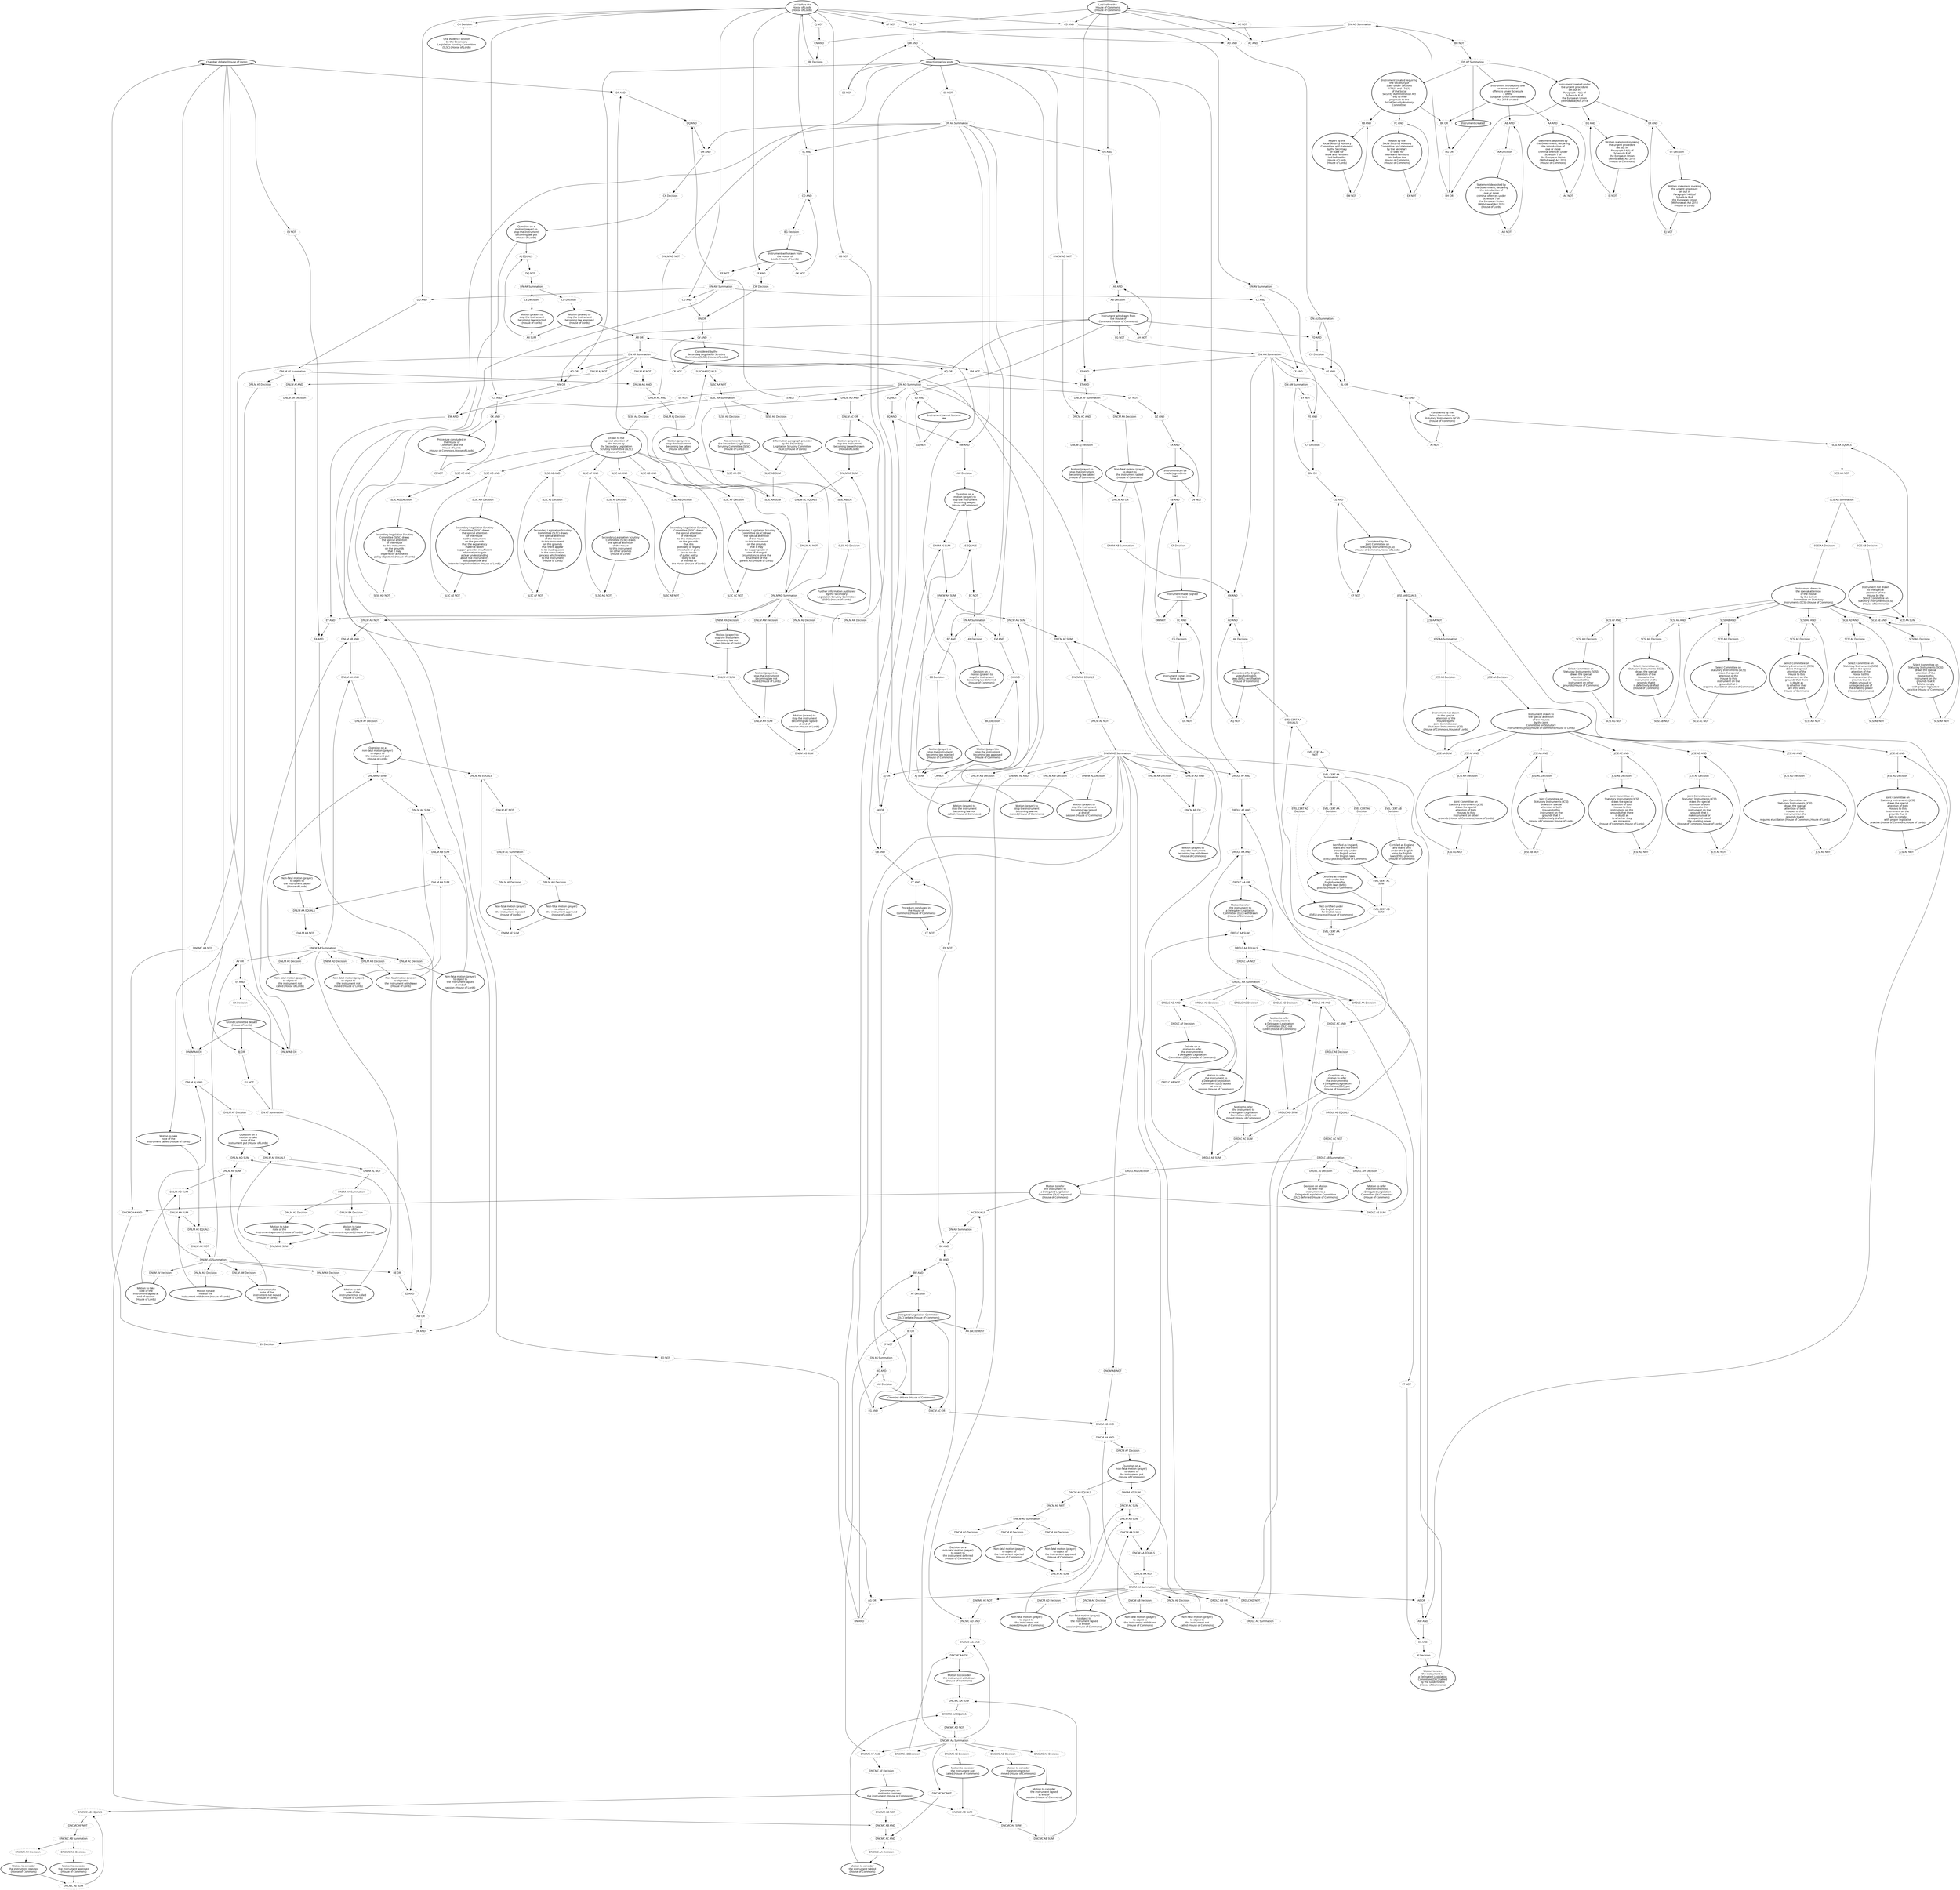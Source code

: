 digraph{graph[fontname="calibri"];node[fontname="calibri"];edge[fontname="calibri"];edge [style=solid, color=black];"2"->"571"[label=""];edge[style=solid, color=black];edge [style=solid, color=black];"2"->"1284"[label=""];edge[style=solid, color=black];edge [style=solid, color=black];"2"->"3322"[label=""];edge[style=solid, color=black];edge [style=solid, color=black];"2"->"4406"[label=""];edge[style=solid, color=black];edge [style=solid, color=black];"2"->"4405"[label=""];edge[style=solid, color=black];edge [style=solid, color=black];"3"->"4256"[label=""];edge[style=solid, color=black];edge [style=solid, color=black];"3"->"4289"[label=""];edge[style=solid, color=black];edge [style=solid, color=black];"4"->"289"[label=""];edge[style=solid, color=black];edge [style=solid, color=black];"4"->"1100"[label=""];edge[style=solid, color=black];edge [style=solid, color=black];"4"->"287"[label=""];edge[style=solid, color=black];edge [style=solid, color=black];"4"->"1498"[label=""];edge[style=solid, color=black];edge [style=solid, color=black];"4"->"369"[label=""];edge[style=solid, color=black];edge [style=solid, color=black];"4"->"428"[label=""];edge[style=solid, color=black];edge [style=solid, color=black];"5"->"4466"[label=""];edge[style=solid, color=black];edge [style=solid, color=black];"7"->"4452"[label=""];edge[style=solid, color=black];edge [style=solid, color=black];"8"->"459"[label=""];edge[style=solid, color=black];edge [style=solid, color=black];"8"->"3108"[label=""];edge[style=solid, color=black];edge [style=solid, color=black];"9"->"564"[label=""];edge[style=solid, color=black];edge [style=solid, color=black];"10"->"306"[label=""];edge[style=solid, color=black];edge [style=solid, color=black];"10"->"3111"[label=""];edge[style=solid, color=black];edge [style=solid, color=black];"12"->"455"[label=""];edge[style=solid, color=black];edge [style=solid, color=black];"12"->"292"[label=""];edge[style=solid, color=black];edge [style=solid, color=black];"12"->"369"[label=""];edge[style=solid, color=black];edge [style=solid, color=black];"12"->"377"[label=""];edge[style=solid, color=black];edge [style=solid, color=black];"12"->"463"[label=""];edge[style=solid, color=black];edge [style=solid, color=black];"12"->"1096"[label=""];edge[style=solid, color=black];edge [style=solid, color=black];"12"->"428"[label=""];edge[style=solid, color=black];edge [style=solid, color=black];"12"->"386"[label=""];edge[style=solid, color=black];edge [style=solid, color=black];"12"->"395"[label=""];edge[style=solid, color=black];edge [style=solid, color=black];"12"->"980"[label=""];edge[style=solid, color=black];edge [style=solid, color=black];"12"->"3324"[label=""];edge[style=solid, color=black];edge [style=solid, color=black];"14"->"1149"[label=""];edge[style=solid, color=black];edge [style=solid, color=black];"15"->"563"[label=""];edge[style=solid, color=black];edge [style=solid, color=black];"15"->"584"[label=""];edge[style=solid, color=black];edge [style=solid, color=black];"19"->"471"[label=""];edge[style=solid, color=black];edge [style=solid, color=black];"19"->"3113"[label=""];edge[style=solid, color=black];edge [style=solid, color=black];"20"->"4452"[label=""];edge[style=solid, color=black];edge [style=solid, color=black];"21"->"1284"[label=""];edge[style=solid, color=black];edge [style=solid, color=black];"21"->"4406"[label=""];edge[style=solid, color=black];edge [style=solid, color=black];"21"->"4405"[label=""];edge[style=solid, color=black];edge [style=solid, color=black];"23"->"674"[label=""];edge[style=solid, color=black];edge [style=solid, color=black];"23"->"1160"[label=""];edge[style=solid, color=black];edge [style=solid, color=black];"23"->"4258"[label=""];edge[style=solid, color=black];edge [style=solid, color=black];"34"->"406"[label=""];edge[style=solid, color=black];edge [style=solid, color=black];"34"->"3081"[label=""];edge[style=solid, color=black];edge [style=solid, color=black];"38"->"1011"[label=""];edge[style=solid, color=black];edge [style=solid, color=black];"38"->"1160"[label=""];edge[style=solid, color=black];edge [style=solid, color=black];"38"->"4258"[label=""];edge[style=solid, color=black];edge [style=solid, color=black];"38"->"4331"[label=""];edge[style=solid, color=black];edge [style=solid, color=black];"41"->"4448"[label=""];edge[style=solid, color=black];edge [style=solid, color=black];"45"->"1036"[label=""];edge[style=solid, color=black];edge [style=solid, color=black];"46"->"4453"[label=""];edge[style=solid, color=black];edge [style=solid, color=black];"48"->"4451"[label=""];edge[style=solid, color=black];edge [style=solid, color=black];"48"->"4467"[label=""];edge[style=solid, color=black];edge [style=solid, color=black];"54"->"421"[label=""];edge[style=solid, color=black];edge [style=solid, color=black];"54"->"1036"[label=""];edge[style=solid, color=black];edge [style=solid, color=black];"56"->"1022"[label=""];edge[style=solid, color=black];edge [style=solid, color=black];"57"->"4287"[label=""];edge[style=solid, color=black];edge [style=solid, color=black];"57"->"4256"[label=""];edge[style=solid, color=black];edge [style=solid, color=black];"58"->"4283"[label=""];edge[style=solid, color=black];edge [style=solid, color=black];"59"->"4468"[label=""];edge[style=solid, color=black];edge [style=solid, color=black];"63"->"1048"[label=""];edge[style=solid, color=black];edge [style=solid, color=black];"63"->"4286"[label=""];edge[style=solid, color=black];edge [style=solid, color=black];"64"->"313"[label=""];edge[style=solid, color=black];edge [style=solid, color=black];"64"->"418"[label=""];edge[style=solid, color=black];edge [style=solid, color=black];"64"->"559"[label=""];edge[style=solid, color=black];edge [style=solid, color=black];"64"->"581"[label=""];edge[style=solid, color=black];edge [style=solid, color=black];"64"->"673"[label=""];edge[style=solid, color=black];edge [style=solid, color=black];"64"->"4262"[label=""];edge[style=solid, color=black];edge [style=solid, color=black];"64"->"4300"[label=""];edge[style=solid, color=black];edge [style=solid, color=black];"64"->"4330"[label=""];edge[style=solid, color=black];edge [style=solid, color=black];"64"->"4412"[label=""];edge[style=solid, color=black];edge [style=solid, color=black];"68"->"3083"[label=""];edge[style=solid, color=black];edge [style=solid, color=black];"69"->"3110"[label=""];edge[style=solid, color=black];edge [style=solid, color=black];"69"->"610"[label=""];edge[style=solid, color=black];edge [style=solid, color=black];"69"->"611"[label=""];edge[style=solid, color=black];edge [style=solid, color=black];"69"->"3140"[label=""];edge[style=solid, color=black];edge [style=solid, color=black];"69"->"3141"[label=""];edge[style=solid, color=black];edge [style=solid, color=black];"69"->"3142"[label=""];edge[style=solid, color=black];edge [style=solid, color=black];"69"->"3143"[label=""];edge[style=solid, color=black];edge [style=solid, color=black];"70"->"3110"[label=""];edge[style=solid, color=black];edge [style=solid, color=black];"72"->"3115"[label=""];edge[style=solid, color=black];edge [style=solid, color=black];"72"->"598"[label=""];edge[style=solid, color=black];edge [style=solid, color=black];"74"->"3084"[label=""];edge[style=solid, color=black];edge [style=solid, color=black];"75"->"3084"[label=""];edge[style=solid, color=black];edge [style=solid, color=black];"77"->"4281"[label=""];edge[style=solid, color=black];edge [style=solid, color=black];"77"->"4288"[label=""];edge[style=solid, color=black];edge [style=solid, color=black];"79"->"3107"[label=""];edge[style=solid, color=black];edge [style=solid, color=black];"83"->"4278"[label=""];edge[style=solid, color=black];edge [style=solid, color=black];"84"->"3114"[label=""];edge[style=solid, color=black];edge [style=solid, color=black];"84"->"598"[label=""];edge[style=solid, color=black];edge [style=solid, color=black];"84"->"592"[label=""];edge[style=solid, color=black];edge [style=solid, color=black];"84"->"593"[label=""];edge[style=solid, color=black];edge [style=solid, color=black];"84"->"594"[label=""];edge[style=solid, color=black];edge [style=solid, color=black];"84"->"595"[label=""];edge[style=solid, color=black];edge [style=solid, color=black];"84"->"596"[label=""];edge[style=solid, color=black];edge [style=solid, color=black];"84"->"597"[label=""];edge[style=solid, color=black];edge [style=solid, color=black];"85"->"562"[label=""];edge[style=solid, color=black];edge [style=solid, color=black];"85"->"583"[label=""];edge[style=solid, color=black];edge [style=solid, color=black];"88"->"1053"[label=""];edge[style=solid, color=black];edge [style=solid, color=black];"88"->"4456"[label=""];edge[style=solid, color=black];edge [style=solid, color=black];"89"->"454"[label=""];edge[style=solid, color=black];edge [style=solid, color=black];"89"->"421"[label=""];edge[style=solid, color=black];edge [style=solid, color=black];"89"->"313"[label=""];edge[style=solid, color=black];edge [style=solid, color=black];"89"->"1022"[label=""];edge[style=solid, color=black];edge [style=solid, color=black];"90"->"4282"[label=""];edge[style=solid, color=black];edge [style=solid, color=black];"91"->"587"[label=""];edge[style=solid, color=black];edge [style=solid, color=black];"92"->"3107"[label=""];edge[style=solid, color=black];edge [style=solid, color=black];"92"->"618"[label=""];edge[style=solid, color=black];edge [style=solid, color=black];"92"->"619"[label=""];edge[style=solid, color=black];edge [style=solid, color=black];"92"->"3167"[label=""];edge[style=solid, color=black];edge [style=solid, color=black];"92"->"3168"[label=""];edge[style=solid, color=black];edge [style=solid, color=black];"92"->"3169"[label=""];edge[style=solid, color=black];edge [style=solid, color=black];"92"->"3170"[label=""];edge[style=solid, color=black];edge [style=solid, color=black];"94"->"3082"[label=""];edge[style=solid, color=black];edge [style=solid, color=black];"95"->"4282"[label=""];edge[style=solid, color=black];edge [style=solid, color=black];"106"->"464"[label=""];edge[style=solid, color=black];edge [style=solid, color=black];"106"->"1095"[label=""];edge[style=solid, color=black];edge [style=solid, color=black];"106"->"3324"[label=""];edge[style=solid, color=black];edge [style=solid, color=black];"107"->"301"[label=""];edge[style=solid, color=black];edge [style=solid, color=black];"107"->"317"[label=""];edge[style=solid, color=black];edge [style=solid, color=black];"107"->"420"[label=""];edge[style=solid, color=black];edge [style=solid, color=black];"107"->"417"[label=""];edge[style=solid, color=black];edge [style=solid, color=black];"107"->"1098"[label=""];edge[style=solid, color=black];edge [style=solid, color=black];"107"->"3314"[label=""];edge[style=solid, color=black];edge [style=solid, color=black];"110"->"456"[label=""];edge[style=solid, color=black];edge [style=solid, color=black];"111"->"462"[label=""];edge[style=solid, color=black];edge [style=solid, color=black];"143"->"3115"[label=""];edge[style=solid, color=black];edge [style=solid, color=black];"143"->"599"[label=""];edge[style=solid, color=black];edge [style=solid, color=black];"182"->"4285"[label=""];edge[style=solid, color=black];edge [style=solid, color=black];"183"->"4280"[label=""];edge[style=solid, color=black];edge [style=solid, color=black];"184"->"4455"[label=""];edge[style=solid, color=black];edge [style=solid, color=black];"185"->"4450"[label=""];edge[style=solid, color=black];edge [style=solid, color=black];"194"->"4470"[label=""];edge[style=solid, color=black];edge [style=solid, color=black];"195"->"4461"[label=""];edge[style=solid, color=black];edge [style=solid, color=black];"204"->"4279"[label=""];edge[style=solid, color=black];edge [style=solid, color=black];"205"->"4284"[label=""];edge[style=solid, color=black];edge [style=solid, color=black];"206"->"4317"[label=""];edge[style=solid, color=black];edge [style=solid, color=black];"207"->"4462"[label=""];edge[style=solid, color=black];edge [style=solid, color=black];"208"->"4449"[label=""];edge[style=solid, color=black];edge [style=solid, color=black];"210"->"4454"[label=""];edge[style=solid, color=black];edge [style=solid, color=black];"233"->"538"[label=""];edge[style=solid, color=black];edge [style=solid, color=black];"233"->"540"[label=""];edge[style=solid, color=black];edge [style=solid, color=black];"233"->"1461"[label=""];edge[style=solid, color=black];edge [style=solid, color=black];"234"->"282"[label=""];edge[style=solid, color=black];edge [style=solid, color=black];"235"->"284"[label=""];edge[style=solid, color=black];edge [style=solid, color=black];"281"->"235"[label=""];edge[style=solid, color=black];edge [style=solid, color=black];"282"->"538"[label=""];edge[style=solid, color=black];edge [style=solid, color=black];"283"->"4"[label=""];edge[style=solid, color=black];edge [style=solid, color=black];"284"->"540"[label=""];edge[style=solid, color=black];edge [style=solid, color=black];"287"->"3805"[label=""];edge[style=solid, color=black];edge [style=solid, color=black];"288"->"1462"[label=""];edge[style=solid, color=black];edge [style=solid, color=black];"289"->"283"[label=""];edge[style=solid, color=black];edge [style=solid, color=black];"292"->"287"[label=""];edge[style=solid, color=black];edge [style=solid, color=black];"293"->"107"[label=""];edge[style=solid, color=black];edge [style=solid, color=black];"295"->"323"[label=""];edge[style=solid, color=black];edge [style=solid, color=black];"296"->"293"[label=""];edge[style=solid, color=black];edge [style=solid, color=black];"300"->"10"[label=""];edge[style=solid, color=black];edge [style=solid, color=black];"301"->"296"[label=""];edge[style=solid, color=black];edge [style=solid, color=black];"303"->"353"[label=""];edge[style=solid, color=black];edge [style=solid, color=black];"306"->"300"[label=""];edge[style=solid, color=black];edge [style=solid, color=black];"313"->"317"[label=""];edge[style=solid, color=black];edge [style=solid, color=black];"317"->"367"[label=""];edge[style=solid, color=black];edge [style=solid, color=black];"323"->"3295"[label=""];edge[style=solid, color=black];edge [style=solid, color=black];"326"->"327"[label=""];edge[style=solid, color=black];edge [style=solid, color=black];"327"->"491"[label=""];edge[style=solid, color=black];edge [style=solid, color=black];"350"->"351"[label=""];edge[style=solid, color=black];edge [style=solid, color=black];"351"->"352"[label=""];edge[style=solid, color=black];edge [style=solid, color=black];"352"->"500"[label=""];edge[style=solid, color=black];edge [style=solid, color=black];"353"->"354"[label=""];edge[style=solid, color=black];edge [style=solid, color=black];"354"->"501"[label=""];edge[style=solid, color=black];edge [style=solid, color=black];"356"->"362"[label=""];edge[style=solid, color=black];edge [style=solid, color=black];"362"->"503"[label=""];edge[style=solid, color=black];edge [style=solid, color=black];"365"->"508"[label=""];edge[style=solid, color=black];edge [style=solid, color=black];"366"->"509"[label=""];edge[style=solid, color=black];edge [style=solid, color=black];"367"->"368"[label=""];edge[style=solid, color=black];edge [style=solid, color=black];"368"->"110"[label=""];edge[style=solid, color=black];edge [style=solid, color=black];"369"->"3806"[label=""];edge[style=solid, color=black];edge [style=solid, color=black];"370"->"371"[label=""];edge[style=solid, color=black];edge [style=solid, color=black];"371"->"3807"[label=""];edge[style=solid, color=black];edge [style=solid, color=black];"372"->"8"[label=""];edge[style=solid, color=black];edge [style=solid, color=black];"376"->"111"[label=""];edge[style=solid, color=black];edge [style=solid, color=black];"377"->"376"[label=""];edge[style=solid, color=black];edge [style=solid, color=black];"379"->"512"[label=""];edge[style=solid, color=black];edge [style=solid, color=black];"380"->"513"[label=""];edge[style=solid, color=black];edge [style=solid, color=black];"386"->"1464"[label=""];edge[style=solid, color=black];edge [style=solid, color=black];"387"->"19"[label=""];edge[style=solid, color=black];edge [style=solid, color=black];"395"->"4472"[label=""];edge[style=solid, color=black];edge [style=solid, color=black];"402"->"531"[label=""];edge[style=solid, color=black];edge [style=solid, color=black];"406"->"327"[label=""];edge[style=solid, color=black];edge [style=solid, color=black];"417"->"377"[label=""];edge[style=solid, color=black];edge [style=solid, color=black];"418"->"417"[label=""];edge[style=solid, color=black];edge [style=solid, color=black];"420"->"1877"[label=""];edge[style=solid, color=black];edge [style=solid, color=black];"421"->"3514"[label=""];edge[style=solid, color=black];edge [style=solid, color=black];"425"->"3296"[label=""];edge[style=solid, color=black];edge [style=solid, color=black];"426"->"402"[label=""];edge[style=solid, color=black];edge [style=solid, color=black];"428"->"578"[label=""];edge[style=solid, color=black];edge [style=solid, color=black];"435"->"1458"[label=""];edge[style=solid, color=black];edge [style=solid, color=black];"454"->"366"[label=""];edge[style=solid, color=black];edge [style=solid, color=black];"455"->"367"[label=""];edge[style=solid, color=black];edge [style=solid, color=black];"456"->"368"[label=""];edge[style=solid, color=black];edge [style=solid, color=black];"459"->"372"[label=""];edge[style=solid, color=black];edge [style=solid, color=black];"462"->"376"[label=""];edge[style=solid, color=black];edge [style=solid, color=black];"463"->"379"[label=""];edge[style=solid, color=black];edge [style=solid, color=black];"464"->"380"[label=""];edge[style=solid, color=black];edge [style=solid, color=black];"471"->"387"[label=""];edge[style=solid, color=black];edge [style=solid, color=black];"489"->"3524"[label=""];edge[style=solid, color=black];edge [style=dotted, color=black];"491"->"34"[label=""];edge[style=solid, color=black];edge [style=solid, color=black];"500"->"38"[label=""];edge[style=solid, color=black];edge [style=solid, color=black];"501"->"23"[label=""];edge[style=solid, color=black];edge [style=solid, color=black];"503"->"63"[label=""];edge[style=solid, color=black];edge [style=solid, color=black];"505"->"199"[label=""];edge[style=solid, color=black];edge [style=solid, color=black];"508"->"56"[label=""];edge[style=solid, color=black];edge [style=solid, color=black];"509"->"89"[label=""];edge[style=solid, color=black];edge [style=solid, color=black];"512"->"12"[label=""];edge[style=solid, color=black];edge [style=solid, color=black];"513"->"106"[label=""];edge[style=solid, color=black];edge [style=solid, color=black];"530"->"21"[label=""];edge[style=solid, color=black];edge [style=solid, color=black];"531"->"2"[label=""];edge[style=solid, color=black];edge [style=solid, color=black];"533"->"88"[label=""];edge[style=solid, color=black];edge [style=solid, color=black];"536"->"54"[label=""];edge[style=solid, color=black];edge [style=solid, color=black];"537"->"45"[label=""];edge[style=solid, color=black];edge [style=solid, color=black];"538"->"234"[label=""];edge[style=solid, color=black];edge [style=solid, color=black];"540"->"281"[label=""];edge[style=solid, color=black];edge [style=solid, color=black];"544"->"15"[label=""];edge[style=solid, color=black];edge [style=solid, color=black];"557"->"1132"[label=""];edge[style=solid, color=black];edge [style=solid, color=black];"559"->"578"[label=""];edge[style=solid, color=black];edge [style=solid, color=black];"560"->"581"[label=""];edge[style=solid, color=black];edge [style=solid, color=black];"562"->"582"[label=""];edge[style=solid, color=black];edge [style=solid, color=black];"563"->"583"[label=""];edge[style=solid, color=black];edge [style=solid, color=black];"564"->"584"[label=""];edge[style=solid, color=black];edge [style=solid, color=black];"566"->"9"[label=""];edge[style=solid, color=black];edge [style=solid, color=black];"571"->"572"[label=""];edge[style=solid, color=black];edge [style=solid, color=black];"572"->"573"[label=""];edge[style=solid, color=black];edge [style=solid, color=black];"573"->"533"[label=""];edge[style=solid, color=black];edge [style=solid, color=black];"578"->"64"[label=""];edge[style=solid, color=black];edge [style=solid, color=black];"581"->"582"[label=""];edge[style=solid, color=black];edge [style=solid, color=black];"582"->"85"[label=""];edge[style=solid, color=black];edge [style=solid, color=black];"583"->"544"[label=""];edge[style=solid, color=black];edge [style=solid, color=black];"584"->"566"[label=""];edge[style=solid, color=black];edge [style=solid, color=black];"586"->"91"[label=""];edge[style=solid, color=black];edge [style=solid, color=black];"587"->"586"[label=""];edge[style=solid, color=black];edge [style=solid, color=black];"592"->"4216"[label=""];edge[style=solid, color=black];edge [style=solid, color=black];"593"->"4217"[label=""];edge[style=solid, color=black];edge [style=solid, color=black];"594"->"4218"[label=""];edge[style=solid, color=black];edge [style=solid, color=black];"595"->"4219"[label=""];edge[style=solid, color=black];edge [style=solid, color=black];"596"->"4220"[label=""];edge[style=solid, color=black];edge [style=solid, color=black];"597"->"4221"[label=""];edge[style=solid, color=black];edge [style=solid, color=black];"598"->"599"[label=""];edge[style=solid, color=black];edge [style=solid, color=black];"599"->"609"[label=""];edge[style=solid, color=black];edge [style=solid, color=black];"600"->"3112"[label=""];edge[style=solid, color=black];edge [style=solid, color=black];"601"->"592"[label=""];edge[style=solid, color=black];edge [style=solid, color=black];"602"->"593"[label=""];edge[style=solid, color=black];edge [style=solid, color=black];"603"->"594"[label=""];edge[style=solid, color=black];edge [style=solid, color=black];"604"->"595"[label=""];edge[style=solid, color=black];edge [style=solid, color=black];"605"->"596"[label=""];edge[style=solid, color=black];edge [style=solid, color=black];"606"->"84"[label=""];edge[style=solid, color=black];edge [style=solid, color=black];"607"->"72"[label=""];edge[style=solid, color=black];edge [style=solid, color=black];"608"->"143"[label=""];edge[style=solid, color=black];edge [style=solid, color=black];"609"->"224"[label=""];edge[style=solid, color=black];edge [style=solid, color=black];"610"->"3144"[label=""];edge[style=solid, color=black];edge [style=solid, color=black];"611"->"3145"[label=""];edge[style=solid, color=black];edge [style=solid, color=black];"614"->"3109"[label=""];edge[style=solid, color=black];edge [style=solid, color=black];"615"->"610"[label=""];edge[style=solid, color=black];edge [style=solid, color=black];"616"->"69"[label=""];edge[style=solid, color=black];edge [style=solid, color=black];"617"->"70"[label=""];edge[style=solid, color=black];edge [style=solid, color=black];"618"->"3176"[label=""];edge[style=solid, color=black];edge [style=solid, color=black];"619"->"3177"[label=""];edge[style=solid, color=black];edge [style=solid, color=black];"622"->"3106"[label=""];edge[style=solid, color=black];edge [style=solid, color=black];"623"->"618"[label=""];edge[style=solid, color=black];edge [style=solid, color=black];"624"->"92"[label=""];edge[style=solid, color=black];edge [style=solid, color=black];"625"->"79"[label=""];edge[style=solid, color=black];edge [style=solid, color=black];"642"->"3085"[label=""];edge[style=solid, color=black];edge [style=dotted, color=black];"657"->"68"[label=""];edge[style=solid, color=black];edge [style=dotted, color=black];"658"->"74"[label=""];edge[style=solid, color=black];edge [style=dotted, color=black];"659"->"75"[label=""];edge[style=solid, color=black];edge [style=dotted, color=black];"660"->"94"[label=""];edge[style=solid, color=black];edge [style=solid, color=black];"673"->"1120"[label=""];edge[style=solid, color=black];edge [style=solid, color=black];"674"->"356"[label=""];edge[style=solid, color=black];edge [style=solid, color=black];"680"->"3304"[label=""];edge[style=solid, color=black];edge [style=solid, color=black];"980"->"979"[label=""];edge[style=solid, color=black];edge [style=solid, color=black];"1011"->"1046"[label=""];edge[style=solid, color=black];edge [style=solid, color=black];"1022"->"1048"[label=""];edge[style=solid, color=black];edge [style=solid, color=black];"1036"->"1053"[label=""];edge[style=solid, color=black];edge [style=solid, color=black];"1046"->"1123"[label=""];edge[style=solid, color=black];edge [style=solid, color=black];"1048"->"1087"[label=""];edge[style=solid, color=black];edge [style=solid, color=black];"1053"->"557"[label=""];edge[style=solid, color=black];edge [style=solid, color=black];"1087"->"1126"[label=""];edge[style=solid, color=black];edge [style=solid, color=black];"1094"->"4281"[label=""];edge[style=solid, color=black];edge [style=solid, color=black];"1095"->"1170"[label=""];edge[style=solid, color=black];edge [style=solid, color=black];"1096"->"380"[label=""];edge[style=solid, color=black];edge [style=solid, color=black];"1097"->"366"[label=""];edge[style=solid, color=black];edge [style=solid, color=black];"1098"->"1171"[label=""];edge[style=solid, color=black];edge [style=solid, color=black];"1100"->"296"[label=""];edge[style=solid, color=black];edge [style=solid, color=black];"1104"->"4451"[label=""];edge[style=solid, color=black];edge [style=solid, color=black];"1111"->"1451"[label=""];edge[style=solid, color=black];edge [style=solid, color=black];"1112"->"4463"[label=""];edge[style=solid, color=black];edge [style=solid, color=black];"1113"->"4464"[label=""];edge[style=solid, color=black];edge [style=solid, color=black];"1115"->"4464"[label=""];edge[style=solid, color=black];edge [style=solid, color=black];"1115"->"4471"[label=""];edge[style=solid, color=black];edge [style=solid, color=black];"1117"->"1452"[label=""];edge[style=solid, color=black];edge [style=solid, color=black];"1118"->"4465"[label=""];edge[style=solid, color=black];edge [style=solid, color=black];"1119"->"4465"[label=""];edge[style=solid, color=black];edge [style=solid, color=black];"1120"->"362"[label=""];edge[style=solid, color=black];edge [style=solid, color=black];"1120"->"573"[label=""];edge[style=solid, color=black];edge [style=solid, color=black];"1120"->"1100"[label=""];edge[style=solid, color=black];edge [style=solid, color=black];"1120"->"365"[label=""];edge[style=solid, color=black];edge [style=solid, color=black];"1120"->"1096"[label=""];edge[style=solid, color=black];edge [style=solid, color=black];"1120"->"1097"[label=""];edge[style=solid, color=black];edge [style=solid, color=black];"1120"->"3129"[label=""];edge[style=solid, color=black];edge [style=solid, color=black];"1123"->"350"[label=""];edge[style=solid, color=black];edge [style=solid, color=black];"1125"->"4286"[label=""];edge[style=solid, color=black];edge [style=solid, color=black];"1126"->"505"[label=""];edge[style=solid, color=black];edge [style=solid, color=black];"1126"->"365"[label=""];edge[style=solid, color=black];edge [style=solid, color=black];"1126"->"1097"[label=""];edge[style=solid, color=black];edge [style=solid, color=black];"1128"->"4456"[label=""];edge[style=solid, color=black];edge [style=solid, color=black];"1132"->"536"[label=""];edge[style=solid, color=black];edge [style=solid, color=black];"1132"->"537"[label=""];edge[style=solid, color=black];edge [style=solid, color=black];"1149"->"1159"[label=""];edge[style=solid, color=black];edge [style=solid, color=black];"1159"->"1457"[label=""];edge[style=solid, color=black];edge [style=solid, color=black];"1160"->"3294"[label=""];edge[style=solid, color=black];edge [style=solid, color=black];"1170"->"370"[label=""];edge[style=solid, color=black];edge [style=solid, color=black];"1170"->"386"[label=""];edge[style=solid, color=black];edge [style=solid, color=black];"1170"->"402"[label=""];edge[style=solid, color=black];edge [style=solid, color=black];"1170"->"395"[label=""];edge[style=solid, color=black];edge [style=solid, color=black];"1171"->"323"[label=""];edge[style=solid, color=black];edge [style=solid, color=black];"1171"->"326"[label=""];edge[style=solid, color=black];edge [style=solid, color=black];"1171"->"371"[label=""];edge[style=solid, color=black];edge [style=solid, color=black];"1171"->"288"[label=""];edge[style=solid, color=black];edge [style=solid, color=black];"1171"->"1498"[label=""];edge[style=solid, color=black];edge [style=solid, color=black];"1171"->"4297"[label=""];edge[style=solid, color=black];edge [style=solid, color=black];"1281"->"1111"[label=""];edge[style=solid, color=black];edge [style=solid, color=black];"1282"->"1159"[label=""];edge[style=solid, color=black];edge [style=solid, color=black];"1282"->"1451"[label=""];edge[style=solid, color=black];edge [style=solid, color=black];"1282"->"1452"[label=""];edge[style=solid, color=black];edge [style=solid, color=black];"1284"->"3315"[label=""];edge[style=solid, color=black];edge [style=solid, color=black];"1322"->"1117"[label=""];edge[style=solid, color=black];edge [style=solid, color=black];"1451"->"1281"[label=""];edge[style=solid, color=black];edge [style=solid, color=black];"1452"->"1499"[label=""];edge[style=solid, color=black];edge [style=solid, color=black];"1457"->"283"[label=""];edge[style=solid, color=black];edge [style=solid, color=black];"1457"->"379"[label=""];edge[style=solid, color=black];edge [style=solid, color=black];"1457"->"435"[label=""];edge[style=solid, color=black];edge [style=solid, color=black];"1458"->"14"[label=""];edge[style=solid, color=black];edge [style=solid, color=black];"1458"->"233"[label=""];edge[style=solid, color=black];edge [style=solid, color=black];"1458"->"1282"[label=""];edge[style=solid, color=black];edge [style=solid, color=black];"1458"->"3736"[label=""];edge[style=solid, color=black];edge [style=solid, color=black];"1461"->"1149"[label=""];edge[style=solid, color=black];edge [style=solid, color=black];"1462"->"300"[label=""];edge[style=solid, color=black];edge [style=solid, color=black];"1463"->"372"[label=""];edge[style=solid, color=black];edge [style=solid, color=black];"1464"->"387"[label=""];edge[style=solid, color=black];edge [style=solid, color=black];"1497"->"2860"[label=""];edge[style=solid, color=black];edge [style=solid, color=black];"1498"->"2860"[label=""];edge[style=solid, color=black];edge [style=solid, color=black];"1499"->"1322"[label=""];edge[style=solid, color=black];edge [style=solid, color=black];"1877"->"586"[label=""];edge[style=solid, color=black];edge [style=solid, color=black];"1877"->"3305"[label=""];edge[style=solid, color=black];edge [style=solid, color=black];"1877"->"3307"[label=""];edge[style=solid, color=black];edge [style=solid, color=black];"1877"->"560"[label=""];edge[style=solid, color=black];edge [style=solid, color=black];"1877"->"3306"[label=""];edge[style=solid, color=black];edge [style=solid, color=black];"1877"->"4255"[label=""];edge[style=solid, color=black];edge [style=solid, color=black];"1877"->"4398"[label=""];edge[style=solid, color=black];edge [style=solid, color=black];"1879"->"350"[label=""];edge[style=solid, color=black];edge [style=solid, color=black];"1907"->"1462"[label=""];edge[style=solid, color=black];edge [style=solid, color=black];"2044"->"353"[label=""];edge[style=solid, color=black];edge [style=solid, color=black];"2373"->"1463"[label=""];edge[style=solid, color=black];edge [style=solid, color=black];"2374"->"1464"[label=""];edge[style=solid, color=black];edge [style=solid, color=black];"2856"->"4335"[label=""];edge[style=solid, color=black];edge [style=solid, color=black];"2856"->"4351"[label=""];edge[style=solid, color=black];edge [style=solid, color=black];"2856"->"4354"[label=""];edge[style=solid, color=black];edge [style=solid, color=black];"2857"->"4352"[label=""];edge[style=solid, color=black];edge [style=solid, color=black];"2858"->"4352"[label=""];edge[style=solid, color=black];edge [style=solid, color=black];"2860"->"4292"[label=""];edge[style=solid, color=black];edge [style=solid, color=black];"3081"->"642"[label=""];edge[style=solid, color=black];edge [style=solid, color=black];"3082"->"3081"[label=""];edge[style=solid, color=black];edge [style=solid, color=black];"3083"->"3082"[label=""];edge[style=solid, color=black];edge [style=solid, color=black];"3084"->"3083"[label=""];edge[style=solid, color=black];edge [style=solid, color=black];"3085"->"657"[label=""];edge[style=solid, color=black];edge [style=solid, color=black];"3085"->"658"[label=""];edge[style=solid, color=black];edge [style=solid, color=black];"3085"->"659"[label=""];edge[style=solid, color=black];edge [style=solid, color=black];"3085"->"660"[label=""];edge[style=solid, color=black];edge [style=solid, color=black];"3106"->"624"[label=""];edge[style=solid, color=black];edge [style=solid, color=black];"3106"->"625"[label=""];edge[style=solid, color=black];edge [style=solid, color=black];"3107"->"3108"[label=""];edge[style=solid, color=black];edge [style=solid, color=black];"3108"->"622"[label=""];edge[style=solid, color=black];edge [style=solid, color=black];"3109"->"616"[label=""];edge[style=solid, color=black];edge [style=solid, color=black];"3109"->"617"[label=""];edge[style=solid, color=black];edge [style=solid, color=black];"3110"->"3111"[label=""];edge[style=solid, color=black];edge [style=solid, color=black];"3111"->"614"[label=""];edge[style=solid, color=black];edge [style=solid, color=black];"3112"->"606"[label=""];edge[style=solid, color=black];edge [style=solid, color=black];"3112"->"607"[label=""];edge[style=solid, color=black];edge [style=solid, color=black];"3112"->"608"[label=""];edge[style=solid, color=black];edge [style=solid, color=black];"3113"->"600"[label=""];edge[style=solid, color=black];edge [style=solid, color=black];"3114"->"3113"[label=""];edge[style=solid, color=black];edge [style=solid, color=black];"3115"->"3114"[label=""];edge[style=solid, color=black];edge [style=solid, color=black];"3128"->"3308"[label=""];edge[style=solid, color=black];edge [style=solid, color=black];"3129"->"3128"[label=""];edge[style=solid, color=black];edge [style=solid, color=black];"3140"->"3146"[label=""];edge[style=solid, color=black];edge [style=solid, color=black];"3141"->"3147"[label=""];edge[style=solid, color=black];edge [style=solid, color=black];"3142"->"3148"[label=""];edge[style=solid, color=black];edge [style=solid, color=black];"3143"->"3149"[label=""];edge[style=solid, color=black];edge [style=solid, color=black];"3144"->"3155"[label=""];edge[style=solid, color=black];edge [style=solid, color=black];"3145"->"3156"[label=""];edge[style=solid, color=black];edge [style=solid, color=black];"3146"->"3157"[label=""];edge[style=solid, color=black];edge [style=solid, color=black];"3147"->"3158"[label=""];edge[style=solid, color=black];edge [style=solid, color=black];"3148"->"3159"[label=""];edge[style=solid, color=black];edge [style=solid, color=black];"3149"->"3160"[label=""];edge[style=solid, color=black];edge [style=solid, color=black];"3150"->"611"[label=""];edge[style=solid, color=black];edge [style=solid, color=black];"3151"->"3140"[label=""];edge[style=solid, color=black];edge [style=solid, color=black];"3152"->"3141"[label=""];edge[style=solid, color=black];edge [style=solid, color=black];"3153"->"3142"[label=""];edge[style=solid, color=black];edge [style=solid, color=black];"3154"->"3143"[label=""];edge[style=solid, color=black];edge [style=solid, color=black];"3155"->"615"[label=""];edge[style=solid, color=black];edge [style=solid, color=black];"3156"->"3150"[label=""];edge[style=solid, color=black];edge [style=solid, color=black];"3157"->"3151"[label=""];edge[style=solid, color=black];edge [style=solid, color=black];"3158"->"3152"[label=""];edge[style=solid, color=black];edge [style=solid, color=black];"3159"->"3153"[label=""];edge[style=solid, color=black];edge [style=solid, color=black];"3160"->"3154"[label=""];edge[style=solid, color=black];edge [style=solid, color=black];"3161"->"623"[label=""];edge[style=solid, color=black];edge [style=solid, color=black];"3162"->"3171"[label=""];edge[style=solid, color=black];edge [style=solid, color=black];"3163"->"3172"[label=""];edge[style=solid, color=black];edge [style=solid, color=black];"3164"->"3173"[label=""];edge[style=solid, color=black];edge [style=solid, color=black];"3165"->"3174"[label=""];edge[style=solid, color=black];edge [style=solid, color=black];"3166"->"3175"[label=""];edge[style=solid, color=black];edge [style=solid, color=black];"3167"->"3178"[label=""];edge[style=solid, color=black];edge [style=solid, color=black];"3168"->"3179"[label=""];edge[style=solid, color=black];edge [style=solid, color=black];"3169"->"3180"[label=""];edge[style=solid, color=black];edge [style=solid, color=black];"3170"->"3181"[label=""];edge[style=solid, color=black];edge [style=solid, color=black];"3171"->"619"[label=""];edge[style=solid, color=black];edge [style=solid, color=black];"3172"->"3167"[label=""];edge[style=solid, color=black];edge [style=solid, color=black];"3173"->"3168"[label=""];edge[style=solid, color=black];edge [style=solid, color=black];"3174"->"3169"[label=""];edge[style=solid, color=black];edge [style=solid, color=black];"3175"->"3170"[label=""];edge[style=solid, color=black];edge [style=solid, color=black];"3176"->"3161"[label=""];edge[style=solid, color=black];edge [style=solid, color=black];"3177"->"3162"[label=""];edge[style=solid, color=black];edge [style=solid, color=black];"3178"->"3163"[label=""];edge[style=solid, color=black];edge [style=solid, color=black];"3179"->"3164"[label=""];edge[style=solid, color=black];edge [style=solid, color=black];"3180"->"3165"[label=""];edge[style=solid, color=black];edge [style=solid, color=black];"3181"->"3166"[label=""];edge[style=solid, color=black];edge [style=solid, color=black];"3294"->"3515"[label=""];edge[style=solid, color=black];edge [style=solid, color=black];"3295"->"489"[label=""];edge[style=solid, color=black];edge [style=solid, color=black];"3296"->"530"[label=""];edge[style=solid, color=black];edge [style=solid, color=black];"3304"->"426"[label=""];edge[style=solid, color=black];edge [style=solid, color=black];"3305"->"356"[label=""];edge[style=solid, color=black];edge [style=solid, color=black];"3306"->"3129"[label=""];edge[style=solid, color=black];edge [style=solid, color=black];"3307"->"572"[label=""];edge[style=solid, color=black];edge [style=solid, color=black];"3308"->"426"[label=""];edge[style=solid, color=black];edge [style=solid, color=black];"3309"->"3737"[label=""];edge[style=solid, color=black];edge [style=solid, color=black];"3312"->"3295"[label=""];edge[style=solid, color=black];edge [style=solid, color=black];"3313"->"3738"[label=""];edge[style=solid, color=black];edge [style=solid, color=black];"3314"->"1907"[label=""];edge[style=solid, color=black];edge [style=solid, color=black];"3315"->"3734"[label=""];edge[style=solid, color=black];edge [style=solid, color=black];"3322"->"3308"[label=""];edge[style=solid, color=black];edge [style=solid, color=black];"3323"->"2373"[label=""];edge[style=solid, color=black];edge [style=solid, color=black];"3324"->"2374"[label=""];edge[style=solid, color=black];edge [style=solid, color=black];"3326"->"4353"[label=""];edge[style=solid, color=black];edge [style=solid, color=black];"3327"->"4348"[label=""];edge[style=solid, color=black];edge [style=solid, color=black];"3328"->"4349"[label=""];edge[style=solid, color=black];edge [style=solid, color=black];"3329"->"4350"[label=""];edge[style=solid, color=black];edge [style=solid, color=black];"3330"->"4351"[label=""];edge[style=solid, color=black];edge [style=solid, color=black];"3487"->"3309"[label=""];edge[style=solid, color=black];edge [style=solid, color=black];"3488"->"3313"[label=""];edge[style=solid, color=black];edge [style=solid, color=black];"3514"->"2044"[label=""];edge[style=solid, color=black];edge [style=solid, color=black];"3514"->"1879"[label=""];edge[style=solid, color=black];edge [style=solid, color=black];"3514"->"420"[label=""];edge[style=solid, color=black];edge [style=solid, color=black];"3514"->"418"[label=""];edge[style=solid, color=black];edge [style=solid, color=black];"3514"->"1497"[label=""];edge[style=solid, color=black];edge [style=solid, color=black];"3514"->"4334"[label=""];edge[style=solid, color=black];edge [style=solid, color=black];"3514"->"4417"[label=""];edge[style=solid, color=black];edge [style=solid, color=black];"3514"->"4418"[label=""];edge[style=solid, color=black];edge [style=solid, color=black];"3515"->"352"[label=""];edge[style=solid, color=black];edge [style=solid, color=black];"3515"->"354"[label=""];edge[style=solid, color=black];edge [style=solid, color=black];"3516"->"1046"[label=""];edge[style=solid, color=black];edge [style=solid, color=black];"3516"->"4320"[label=""];edge[style=solid, color=black];edge [style=solid, color=black];"3516"->"4326"[label=""];edge[style=solid, color=black];edge [style=solid, color=black];"3517"->"4320"[label=""];edge[style=solid, color=black];edge [style=solid, color=black];"3519"->"4304"[label=""];edge[style=solid, color=black];edge [style=solid, color=black];"3520"->"4319"[label=""];edge[style=solid, color=black];edge [style=solid, color=black];"3520"->"4322"[label=""];edge[style=solid, color=black];edge [style=solid, color=black];"3521"->"4319"[label=""];edge[style=solid, color=black];edge [style=solid, color=black];"3522"->"4318"[label=""];edge[style=solid, color=black];edge [style=solid, color=black];"3523"->"4316"[label=""];edge[style=solid, color=black];edge [style=solid, color=black];"3524"->"4321"[label=""];edge[style=solid, color=black];edge [style=solid, color=black];"3734"->"3296"[label=""];edge[style=solid, color=black];edge [style=solid, color=black];"3734"->"3304"[label=""];edge[style=solid, color=black];edge [style=solid, color=black];"3735"->"3323"[label=""];edge[style=solid, color=black];edge [style=solid, color=black];"3736"->"1461"[label=""];edge[style=solid, color=black];edge [style=solid, color=black];"3736"->"3313"[label=""];edge[style=solid, color=black];edge [style=solid, color=black];"3736"->"3309"[label=""];edge[style=solid, color=black];edge [style=solid, color=black];"3737"->"3487"[label=""];edge[style=solid, color=black];edge [style=solid, color=black];"3738"->"3488"[label=""];edge[style=solid, color=black];edge [style=solid, color=black];"3805"->"288"[label=""];edge[style=solid, color=black];edge [style=solid, color=black];"3805"->"3314"[label=""];edge[style=solid, color=black];edge [style=solid, color=black];"3806"->"370"[label=""];edge[style=solid, color=black];edge [style=solid, color=black];"3806"->"3323"[label=""];edge[style=solid, color=black];edge [style=solid, color=black];"3807"->"1463"[label=""];edge[style=solid, color=black];edge [style=solid, color=black];"3807"->"3735"[label=""];edge[style=solid, color=black];edge [style=solid, color=black];"4209"->"601"[label=""];edge[style=solid, color=black];edge [style=solid, color=black];"4210"->"602"[label=""];edge[style=solid, color=black];edge [style=solid, color=black];"4211"->"603"[label=""];edge[style=solid, color=black];edge [style=solid, color=black];"4212"->"604"[label=""];edge[style=solid, color=black];edge [style=solid, color=black];"4213"->"605"[label=""];edge[style=solid, color=black];edge [style=solid, color=black];"4214"->"4215"[label=""];edge[style=solid, color=black];edge [style=solid, color=black];"4215"->"597"[label=""];edge[style=solid, color=black];edge [style=solid, color=black];"4216"->"4209"[label=""];edge[style=solid, color=black];edge [style=solid, color=black];"4217"->"4210"[label=""];edge[style=solid, color=black];edge [style=solid, color=black];"4218"->"4211"[label=""];edge[style=solid, color=black];edge [style=solid, color=black];"4219"->"4212"[label=""];edge[style=solid, color=black];edge [style=solid, color=black];"4220"->"4213"[label=""];edge[style=solid, color=black];edge [style=solid, color=black];"4221"->"4214"[label=""];edge[style=solid, color=black];edge [style=solid, color=black];"4252"->"4269"[label=""];edge[style=solid, color=black];edge [style=solid, color=black];"4253"->"4252"[label=""];edge[style=solid, color=black];edge [style=solid, color=black];"4254"->"4273"[label=""];edge[style=solid, color=black];edge [style=solid, color=black];"4255"->"4257"[label=""];edge[style=solid, color=black];edge [style=solid, color=black];"4256"->"4291"[label=""];edge[style=solid, color=black];edge [style=solid, color=black];"4257"->"58"[label=""];edge[style=solid, color=black];edge [style=solid, color=black];"4258"->"4253"[label=""];edge[style=solid, color=black];edge [style=solid, color=black];"4259"->"4290"[label=""];edge[style=solid, color=black];edge [style=solid, color=black];"4260"->"4253"[label=""];edge[style=solid, color=black];edge [style=solid, color=black];"4261"->"4293"[label=""];edge[style=solid, color=black];edge [style=solid, color=black];"4262"->"4254"[label=""];edge[style=solid, color=black];edge [style=solid, color=black];"4263"->"4294"[label=""];edge[style=solid, color=black];edge [style=solid, color=black];"4264"->"57"[label=""];edge[style=solid, color=black];edge [style=solid, color=black];"4265"->"83"[label=""];edge[style=solid, color=black];edge [style=solid, color=black];"4266"->"204"[label=""];edge[style=solid, color=black];edge [style=solid, color=black];"4267"->"183"[label=""];edge[style=solid, color=black];edge [style=solid, color=black];"4268"->"1094"[label=""];edge[style=solid, color=black];edge [style=solid, color=black];"4269"->"77"[label=""];edge[style=solid, color=black];edge [style=solid, color=black];"4270"->"209"[label=""];edge[style=solid, color=black];edge [style=solid, color=black];"4271"->"90"[label=""];edge[style=solid, color=black];edge [style=solid, color=black];"4272"->"95"[label=""];edge[style=solid, color=black];edge [style=solid, color=black];"4273"->"3"[label=""];edge[style=solid, color=black];edge [style=solid, color=black];"4274"->"4257"[label=""];edge[style=solid, color=black];edge [style=solid, color=black];"4275"->"205"[label=""];edge[style=solid, color=black];edge [style=solid, color=black];"4276"->"182"[label=""];edge[style=solid, color=black];edge [style=solid, color=black];"4277"->"1125"[label=""];edge[style=solid, color=black];edge [style=solid, color=black];"4278"->"4287"[label=""];edge[style=solid, color=black];edge [style=solid, color=black];"4279"->"4278"[label=""];edge[style=solid, color=black];edge [style=solid, color=black];"4280"->"4279"[label=""];edge[style=solid, color=black];edge [style=solid, color=black];"4281"->"4280"[label=""];edge[style=solid, color=black];edge [style=solid, color=black];"4282"->"4288"[label=""];edge[style=solid, color=black];edge [style=solid, color=black];"4283"->"4289"[label=""];edge[style=solid, color=black];edge [style=solid, color=black];"4284"->"4283"[label=""];edge[style=solid, color=black];edge [style=solid, color=black];"4285"->"4284"[label=""];edge[style=solid, color=black];edge [style=solid, color=black];"4286"->"4285"[label=""];edge[style=solid, color=black];edge [style=solid, color=black];"4287"->"4259"[label=""];edge[style=solid, color=black];edge [style=solid, color=black];"4288"->"4261"[label=""];edge[style=solid, color=black];edge [style=solid, color=black];"4289"->"4263"[label=""];edge[style=solid, color=black];edge [style=solid, color=black];"4290"->"295"[label=""];edge[style=solid, color=black];edge [style=solid, color=black];"4290"->"303"[label=""];edge[style=solid, color=black];edge [style=solid, color=black];"4290"->"4338"[label=""];edge[style=solid, color=black];edge [style=solid, color=black];"4290"->"4265"[label=""];edge[style=solid, color=black];edge [style=solid, color=black];"4290"->"4266"[label=""];edge[style=solid, color=black];edge [style=solid, color=black];"4290"->"4267"[label=""];edge[style=solid, color=black];edge [style=solid, color=black];"4290"->"4268"[label=""];edge[style=solid, color=black];edge [style=solid, color=black];"4290"->"4252"[label=""];edge[style=solid, color=black];edge [style=solid, color=black];"4290"->"4306"[label=""];edge[style=solid, color=black];edge [style=solid, color=black];"4290"->"4302"[label=""];edge[style=solid, color=black];edge [style=solid, color=black];"4291"->"326"[label=""];edge[style=solid, color=black];edge [style=solid, color=black];"4292"->"4264"[label=""];edge[style=solid, color=black];edge [style=solid, color=black];"4292"->"4254"[label=""];edge[style=solid, color=black];edge [style=solid, color=black];"4293"->"4270"[label=""];edge[style=solid, color=black];edge [style=solid, color=black];"4293"->"4271"[label=""];edge[style=solid, color=black];edge [style=solid, color=black];"4293"->"4272"[label=""];edge[style=solid, color=black];edge [style=solid, color=black];"4294"->"295"[label=""];edge[style=solid, color=black];edge [style=solid, color=black];"4294"->"303"[label=""];edge[style=solid, color=black];edge [style=solid, color=black];"4294"->"674"[label=""];edge[style=solid, color=black];edge [style=solid, color=black];"4294"->"4330"[label=""];edge[style=solid, color=black];edge [style=solid, color=black];"4294"->"4260"[label=""];edge[style=solid, color=black];edge [style=solid, color=black];"4294"->"4302"[label=""];edge[style=solid, color=black];edge [style=solid, color=black];"4294"->"4274"[label=""];edge[style=solid, color=black];edge [style=solid, color=black];"4294"->"4255"[label=""];edge[style=solid, color=black];edge [style=solid, color=black];"4294"->"4275"[label=""];edge[style=solid, color=black];edge [style=solid, color=black];"4294"->"4276"[label=""];edge[style=solid, color=black];edge [style=solid, color=black];"4294"->"4277"[label=""];edge[style=solid, color=black];edge [style=solid, color=black];"4294"->"4300"[label=""];edge[style=solid, color=black];edge [style=solid, color=black];"4295"->"4301"[label=""];edge[style=solid, color=black];edge [style=solid, color=black];"4296"->"4297"[label=""];edge[style=solid, color=black];edge [style=solid, color=black];"4297"->"4311"[label=""];edge[style=solid, color=black];edge [style=solid, color=black];"4298"->"4312"[label=""];edge[style=solid, color=black];edge [style=solid, color=black];"4299"->"4295"[label=""];edge[style=solid, color=black];edge [style=solid, color=black];"4300"->"4299"[label=""];edge[style=solid, color=black];edge [style=solid, color=black];"4301"->"3523"[label=""];edge[style=solid, color=black];edge [style=solid, color=black];"4302"->"4324"[label=""];edge[style=solid, color=black];edge [style=solid, color=black];"4303"->"4323"[label=""];edge[style=solid, color=black];edge [style=solid, color=black];"4304"->"4298"[label=""];edge[style=solid, color=black];edge [style=solid, color=black];"4305"->"4325"[label=""];edge[style=solid, color=black];edge [style=solid, color=black];"4306"->"4299"[label=""];edge[style=solid, color=black];edge [style=solid, color=black];"4307"->"4301"[label=""];edge[style=solid, color=black];edge [style=solid, color=black];"4308"->"206"[label=""];edge[style=solid, color=black];edge [style=solid, color=black];"4309"->"3522"[label=""];edge[style=solid, color=black];edge [style=solid, color=black];"4310"->"3521"[label=""];edge[style=solid, color=black];edge [style=solid, color=black];"4311"->"3520"[label=""];edge[style=solid, color=black];edge [style=solid, color=black];"4312"->"3519"[label=""];edge[style=solid, color=black];edge [style=solid, color=black];"4313"->"3516"[label=""];edge[style=solid, color=black];edge [style=solid, color=black];"4314"->"3517"[label=""];edge[style=solid, color=black];edge [style=solid, color=black];"4315"->"3518"[label=""];edge[style=solid, color=black];edge [style=solid, color=black];"4316"->"4321"[label=""];edge[style=solid, color=black];edge [style=solid, color=black];"4317"->"4316"[label=""];edge[style=solid, color=black];edge [style=solid, color=black];"4318"->"4317"[label=""];edge[style=solid, color=black];edge [style=solid, color=black];"4319"->"4318"[label=""];edge[style=solid, color=black];edge [style=solid, color=black];"4320"->"4322"[label=""];edge[style=solid, color=black];edge [style=solid, color=black];"4321"->"4303"[label=""];edge[style=solid, color=black];edge [style=solid, color=black];"4322"->"4305"[label=""];edge[style=solid, color=black];edge [style=solid, color=black];"4323"->"3312"[label=""];edge[style=solid, color=black];edge [style=solid, color=black];"4323"->"4295"[label=""];edge[style=solid, color=black];edge [style=solid, color=black];"4323"->"4307"[label=""];edge[style=solid, color=black];edge [style=solid, color=black];"4323"->"4308"[label=""];edge[style=solid, color=black];edge [style=solid, color=black];"4323"->"4309"[label=""];edge[style=solid, color=black];edge [style=solid, color=black];"4323"->"4310"[label=""];edge[style=solid, color=black];edge [style=solid, color=black];"4323"->"4296"[label=""];edge[style=solid, color=black];edge [style=solid, color=black];"4323"->"4298"[label=""];edge[style=solid, color=black];edge [style=solid, color=black];"4324"->"4296"[label=""];edge[style=solid, color=black];edge [style=solid, color=black];"4325"->"4313"[label=""];edge[style=solid, color=black];edge [style=solid, color=black];"4325"->"4314"[label=""];edge[style=solid, color=black];edge [style=solid, color=black];"4325"->"4315"[label=""];edge[style=solid, color=black];edge [style=solid, color=black];"4326"->"4327"[label=""];edge[style=solid, color=black];edge [style=solid, color=black];"4327"->"4328"[label=""];edge[style=solid, color=black];edge [style=solid, color=black];"4328"->"4340"[label=""];edge[style=solid, color=black];edge [style=solid, color=black];"4329"->"4332"[label=""];edge[style=solid, color=black];edge [style=solid, color=black];"4330"->"4329"[label=""];edge[style=solid, color=black];edge [style=solid, color=black];"4331"->"4345"[label=""];edge[style=solid, color=black];edge [style=solid, color=black];"4332"->"4333"[label=""];edge[style=solid, color=black];edge [style=solid, color=black];"4333"->"3327"[label=""];edge[style=solid, color=black];edge [style=solid, color=black];"4334"->"4326"[label=""];edge[style=solid, color=black];edge [style=solid, color=black];"4335"->"4327"[label=""];edge[style=solid, color=black];edge [style=solid, color=black];"4336"->"4328"[label=""];edge[style=solid, color=black];edge [style=solid, color=black];"4337"->"4355"[label=""];edge[style=solid, color=black];edge [style=solid, color=black];"4338"->"4329"[label=""];edge[style=solid, color=black];edge [style=solid, color=black];"4339"->"4356"[label=""];edge[style=solid, color=black];edge [style=solid, color=black];"4340"->"3326"[label=""];edge[style=solid, color=black];edge [style=solid, color=black];"4341"->"4333"[label=""];edge[style=solid, color=black];edge [style=solid, color=black];"4342"->"3328"[label=""];edge[style=solid, color=black];edge [style=solid, color=black];"4343"->"3329"[label=""];edge[style=solid, color=black];edge [style=solid, color=black];"4344"->"3330"[label=""];edge[style=solid, color=black];edge [style=solid, color=black];"4345"->"2856"[label=""];edge[style=solid, color=black];edge [style=solid, color=black];"4346"->"2857"[label=""];edge[style=solid, color=black];edge [style=solid, color=black];"4347"->"2858"[label=""];edge[style=solid, color=black];edge [style=solid, color=black];"4348"->"4353"[label=""];edge[style=solid, color=black];edge [style=solid, color=black];"4349"->"4348"[label=""];edge[style=solid, color=black];edge [style=solid, color=black];"4350"->"4349"[label=""];edge[style=solid, color=black];edge [style=solid, color=black];"4351"->"4350"[label=""];edge[style=solid, color=black];edge [style=solid, color=black];"4352"->"4354"[label=""];edge[style=solid, color=black];edge [style=solid, color=black];"4353"->"4337"[label=""];edge[style=solid, color=black];edge [style=solid, color=black];"4354"->"4339"[label=""];edge[style=solid, color=black];edge [style=solid, color=black];"4355"->"351"[label=""];edge[style=solid, color=black];edge [style=solid, color=black];"4355"->"4336"[label=""];edge[style=solid, color=black];edge [style=solid, color=black];"4355"->"4332"[label=""];edge[style=solid, color=black];edge [style=solid, color=black];"4355"->"4341"[label=""];edge[style=solid, color=black];edge [style=solid, color=black];"4355"->"4342"[label=""];edge[style=solid, color=black];edge [style=solid, color=black];"4355"->"4343"[label=""];edge[style=solid, color=black];edge [style=solid, color=black];"4355"->"4344"[label=""];edge[style=solid, color=black];edge [style=solid, color=black];"4355"->"4331"[label=""];edge[style=solid, color=black];edge [style=solid, color=black];"4356"->"4346"[label=""];edge[style=solid, color=black];edge [style=solid, color=black];"4356"->"4347"[label=""];edge[style=solid, color=black];edge [style=solid, color=black];"4395"->"4426"[label=""];edge[style=solid, color=black];edge [style=solid, color=black];"4396"->"4395"[label=""];edge[style=solid, color=black];edge [style=solid, color=black];"4397"->"4430"[label=""];edge[style=solid, color=black];edge [style=solid, color=black];"4398"->"4407"[label=""];edge[style=solid, color=black];edge [style=solid, color=black];"4401"->"4397"[label=""];edge[style=solid, color=black];edge [style=solid, color=black];"4403"->"4421"[label=""];edge[style=solid, color=black];edge [style=solid, color=black];"4404"->"4445"[label=""];edge[style=solid, color=black];edge [style=solid, color=black];"4405"->"4404"[label=""];edge[style=solid, color=black];edge [style=solid, color=black];"4406"->"4396"[label=""];edge[style=solid, color=black];edge [style=solid, color=black];"4407"->"46"[label=""];edge[style=solid, color=black];edge [style=solid, color=black];"4409"->"4476"[label=""];edge[style=solid, color=black];edge [style=solid, color=black];"4410"->"4396"[label=""];edge[style=solid, color=black];edge [style=solid, color=black];"4411"->"4475"[label=""];edge[style=solid, color=black];edge [style=solid, color=black];"4412"->"4397"[label=""];edge[style=solid, color=black];edge [style=solid, color=black];"4413"->"4477"[label=""];edge[style=solid, color=black];edge [style=solid, color=black];"4417"->"4401"[label=""];edge[style=solid, color=black];edge [style=solid, color=black];"4418"->"4403"[label=""];edge[style=solid, color=black];edge [style=solid, color=black];"4419"->"4473"[label=""];edge[style=solid, color=black];edge [style=solid, color=black];"4420"->"4474"[label=""];edge[style=solid, color=black];edge [style=solid, color=black];"4421"->"5"[label=""];edge[style=solid, color=black];edge [style=solid, color=black];"4422"->"41"[label=""];edge[style=solid, color=black];edge [style=solid, color=black];"4423"->"208"[label=""];edge[style=solid, color=black];edge [style=solid, color=black];"4424"->"185"[label=""];edge[style=solid, color=black];edge [style=solid, color=black];"4425"->"1104"[label=""];edge[style=solid, color=black];edge [style=solid, color=black];"4426"->"48"[label=""];edge[style=solid, color=black];edge [style=solid, color=black];"4428"->"20"[label=""];edge[style=solid, color=black];edge [style=solid, color=black];"4429"->"7"[label=""];edge[style=solid, color=black];edge [style=solid, color=black];"4430"->"59"[label=""];edge[style=solid, color=black];edge [style=solid, color=black];"4431"->"4407"[label=""];edge[style=solid, color=black];edge [style=solid, color=black];"4432"->"210"[label=""];edge[style=solid, color=black];edge [style=solid, color=black];"4433"->"184"[label=""];edge[style=solid, color=black];edge [style=solid, color=black];"4434"->"1128"[label=""];edge[style=solid, color=black];edge [style=solid, color=black];"4440"->"194"[label=""];edge[style=solid, color=black];edge [style=solid, color=black];"4441"->"195"[label=""];edge[style=solid, color=black];edge [style=solid, color=black];"4442"->"207"[label=""];edge[style=solid, color=black];edge [style=solid, color=black];"4443"->"1112"[label=""];edge[style=solid, color=black];edge [style=solid, color=black];"4444"->"1113"[label=""];edge[style=solid, color=black];edge [style=solid, color=black];"4445"->"1115"[label=""];edge[style=solid, color=black];edge [style=solid, color=black];"4446"->"1118"[label=""];edge[style=solid, color=black];edge [style=solid, color=black];"4447"->"1119"[label=""];edge[style=solid, color=black];edge [style=solid, color=black];"4448"->"4466"[label=""];edge[style=solid, color=black];edge [style=solid, color=black];"4449"->"4448"[label=""];edge[style=solid, color=black];edge [style=solid, color=black];"4450"->"4449"[label=""];edge[style=solid, color=black];edge [style=solid, color=black];"4451"->"4450"[label=""];edge[style=solid, color=black];edge [style=solid, color=black];"4452"->"4467"[label=""];edge[style=solid, color=black];edge [style=solid, color=black];"4453"->"4468"[label=""];edge[style=solid, color=black];edge [style=solid, color=black];"4454"->"4453"[label=""];edge[style=solid, color=black];edge [style=solid, color=black];"4455"->"4454"[label=""];edge[style=solid, color=black];edge [style=solid, color=black];"4456"->"4455"[label=""];edge[style=solid, color=black];edge [style=solid, color=black];"4461"->"4470"[label=""];edge[style=solid, color=black];edge [style=solid, color=black];"4462"->"4461"[label=""];edge[style=solid, color=black];edge [style=solid, color=black];"4463"->"4462"[label=""];edge[style=solid, color=black];edge [style=solid, color=black];"4464"->"4463"[label=""];edge[style=solid, color=black];edge [style=solid, color=black];"4465"->"4471"[label=""];edge[style=solid, color=black];edge [style=solid, color=black];"4466"->"4409"[label=""];edge[style=solid, color=black];edge [style=solid, color=black];"4467"->"4411"[label=""];edge[style=solid, color=black];edge [style=solid, color=black];"4468"->"4413"[label=""];edge[style=solid, color=black];edge [style=solid, color=black];"4470"->"4419"[label=""];edge[style=solid, color=black];edge [style=solid, color=black];"4471"->"4420"[label=""];edge[style=solid, color=black];edge [style=solid, color=black];"4472"->"4403"[label=""];edge[style=solid, color=black];edge [style=solid, color=black];"4472"->"4401"[label=""];edge[style=solid, color=black];edge [style=solid, color=black];"4472"->"4440"[label=""];edge[style=solid, color=black];edge [style=solid, color=black];"4473"->"425"[label=""];edge[style=solid, color=black];edge [style=solid, color=black];"4473"->"680"[label=""];edge[style=solid, color=black];edge [style=solid, color=black];"4473"->"4441"[label=""];edge[style=solid, color=black];edge [style=solid, color=black];"4473"->"4442"[label=""];edge[style=solid, color=black];edge [style=solid, color=black];"4473"->"4443"[label=""];edge[style=solid, color=black];edge [style=solid, color=black];"4473"->"4444"[label=""];edge[style=solid, color=black];edge [style=solid, color=black];"4473"->"4404"[label=""];edge[style=solid, color=black];edge [style=solid, color=black];"4474"->"4446"[label=""];edge[style=solid, color=black];edge [style=solid, color=black];"4474"->"4447"[label=""];edge[style=solid, color=black];edge [style=solid, color=black];"4475"->"4428"[label=""];edge[style=solid, color=black];edge [style=solid, color=black];"4475"->"4429"[label=""];edge[style=solid, color=black];edge [style=solid, color=black];"4476"->"425"[label=""];edge[style=solid, color=black];edge [style=solid, color=black];"4476"->"680"[label=""];edge[style=solid, color=black];edge [style=solid, color=black];"4476"->"4424"[label=""];edge[style=solid, color=black];edge [style=solid, color=black];"4476"->"4425"[label=""];edge[style=solid, color=black];edge [style=solid, color=black];"4476"->"4422"[label=""];edge[style=solid, color=black];edge [style=solid, color=black];"4476"->"4423"[label=""];edge[style=solid, color=black];edge [style=solid, color=black];"4476"->"4395"[label=""];edge[style=solid, color=black];edge [style=solid, color=black];"4477"->"571"[label=""];edge[style=solid, color=black];edge [style=solid, color=black];"4477"->"3128"[label=""];edge[style=solid, color=black];edge [style=solid, color=black];"4477"->"4433"[label=""];edge[style=solid, color=black];edge [style=solid, color=black];"4477"->"4434"[label=""];edge[style=solid, color=black];edge [style=solid, color=black];"4477"->"4410"[label=""];edge[style=solid, color=black];edge [style=solid, color=black];"4477"->"4431"[label=""];edge[style=solid, color=black];edge [style=solid, color=black];"4477"->"4432"[label=""];edge[style=solid, color=black];edge [style=solid, color=black];"4477"->"4398"[label=""];edge[style=solid, color=black];"2" [label="Chamber debate (House of Lords)", style=bold];"3" [label="Motion (prayer) to\nstop the instrument\nbecoming law tabled\n(House of Commons)", style=bold];"4" [label="Laid before the\nHouse of Commons\n(House of Commons)", style=bold];"5" [label="Non-fatal motion (prayer)\nto object to\nthe instrument tabled\n(House of Lords)", style=bold];"7" [label="Non-fatal motion (prayer)\nto object to\nthe instrument rejected\n(House of Lords)", style=bold];"8" [label="Considered by the\nJoint Committee on\nStatutory Instruments (JCSI)\n(House of Commons,House of Lords)", style=bold];"9" [label="Instrument comes into\nforce as law\n", style=bold];"10" [label="Considered by the\nSelect Committee on\nStatutory Instruments (SCSI)\n(House of Commons)", style=bold];"12" [label="Laid before the\nHouse of Lords\n(House of Lords)", style=bold];"14" [label="Instrument created ", style=bold];"15" [label="Instrument made (signed\ninto law) ", style=bold];"19" [label="Considered by the\nSecondary Legislation Scrutiny\nCommittee (SLSC) (House of Lords)", style=bold];"20" [label="Non-fatal motion (prayer)\nto object to\nthe instrument approved\n(House of Lords)", style=bold];"21" [label="Grand Committee debate\n(House of Lords)", style=bold];"23" [label="Chamber debate (House of Commons)", style=bold];"34" [label="Considered for English\nvotes for English\nlaws (EVEL) certification\n(House of Commons)", style=bold];"38" [label="Delegated Legislation Committee\n(DLC) debate (House of Commons)", style=bold];"41" [label="Non-fatal motion (prayer)\nto object to\nthe instrument withdrawn\n(House of Lords)", style=bold];"45" [label="Motion (prayer) to\nstop the instrument\nbecoming law rejected\n(House of Lords)", style=bold];"46" [label="Motion (prayer) to\nstop the instrument\nbecoming law withdrawn\n(House of Lords)", style=bold];"48" [label="Question on a\nnon-fatal motion (prayer)\nto object to\nthe instrument put\n(House of Lords)", style=bold];"54" [label="Motion (prayer) to\nstop the instrument\nbecoming law approved\n(House of Lords)", style=bold];"56" [label="Motion (prayer) to\nstop the instrument\nbecoming law rejected\n(House of Commons)", style=bold];"57" [label="Non-fatal motion (prayer)\nto object to\nthe instrument tabled\n(House of Commons)", style=bold];"58" [label="Motion (prayer) to\nstop the instrument\nbecoming law withdrawn\n(House of Commons)", style=bold];"59" [label="Motion (prayer) to\nstop the instrument\nbecoming law tabled\n(House of Lords)", style=bold];"63" [label="Question on a\nmotion (prayer) to\nstop the instrument\nbecoming law put\n(House of Commons)", style=bold];"64" [label="Objection period ends\n", style=bold];"68" [label="Certified as England\nonly under the\nEnglish votes for\nEnglish laws (EVEL)\nprocess (House of Commons)", style=bold];"69" [label="Instrument drawn to\nthe special attention\nof the House\nby the Select\nCommittee on Statutory\nInstruments (SCSI) (House of Commons)", style=bold];"70" [label="Instrument not drawn\nto the special\nattention of the\nHouse by the\nSelect Committee on\nStatutory Instruments (SCSI)\n(House of Commons)", style=bold];"72" [label="No comment by\nthe Secondary Legislation\nScrutiny Committee (SLSC)\n(House of Lords)", style=bold];"74" [label="Certified as England\nand Wales only\nunder the English\nvotes for English\nlaws (EVEL) process\n(House of Commons)", style=bold];"75" [label="Certified as England,\nWales and Northern\nIreland only under\nthe English votes\nfor English laws\n(EVEL) process (House of Commons)", style=bold];"77" [label="Question on a\nnon-fatal motion (prayer)\nto object to\nthe instrument put\n(House of Commons)", style=bold];"79" [label="Instrument not drawn\nto the special\nattention of the\nHouses by the\nJoint Committee on\nStatutory Instruments (JCSI)\n(House of Commons,House of Lords)", style=bold];"83" [label="Non-fatal motion (prayer)\nto object to\nthe instrument withdrawn\n(House of Commons)", style=bold];"84" [label="Drawn to the\nspecial attention of\nthe House by\nthe Secondary Legislation\nScrutiny Committee (SLSC)\n(House of Lords)", style=bold];"85" [label="Instrument can be\nmade (signed into\nlaw) ", style=bold];"88" [label="Question on a\nmotion (prayer) to\nstop the instrument\nbecoming law put\n(House of Lords)", style=bold];"89" [label="Motion (prayer) to\nstop the instrument\nbecoming law approved\n(House of Commons)", style=bold];"90" [label="Non-fatal motion (prayer)\nto object to\nthe instrument approved\n(House of Commons)", style=bold];"91" [label="Instrument cannot become\nlaw ", style=bold];"92" [label="Instrument drawn to\nthe special attention\nof the Houses\nby the Joint\nCommittee on Statutory\nInstruments (JCSI) (House of Commons,House of Lords)", style=bold];"94" [label="Not certified under\nthe English votes\nfor English laws\n(EVEL) process (House of Commons)", style=bold];"95" [label="Non-fatal motion (prayer)\nto object to\nthe instrument rejected\n(House of Commons)", style=bold];"106" [label="Instrument withdrawn from\nthe House of\nLords (House of Lords)", style=bold];"107" [label="Instrument withdrawn from\nthe House of\nCommons (House of Commons)", style=bold];"110" [label="Procedure concluded in\nthe House of\nCommons (House of Commons)", style=bold];"111" [label="Procedure concluded in\nthe House of\nCommons and the\nHouse of Lords\n(House of Commons,House of Lords)", style=bold];"143" [label="Information paragraph provided\nby the Secondary\nLegislation Scrutiny Committee\n(SLSC) (House of Lords)", style=bold];"182" [label="Motion (prayer) to\nstop the instrument\nbecoming law not\nmoved (House of Commons)", style=bold];"183" [label="Non-fatal motion (prayer)\nto object to\nthe instrument not\nmoved (House of Commons)", style=bold];"184" [label="Motion (prayer) to\nstop the instrument\nbecoming law not\nmoved (House of Lords)", style=bold];"185" [label="Non-fatal motion (prayer)\nto object to\nthe instrument not\nmoved (House of Lords)", style=bold];"194" [label="Motion to take\nnote of the\ninstrument tabled (House of Lords)", style=bold];"195" [label="Motion to take\nnote of the\ninstrument withdrawn (House of Lords)", style=bold];"204" [label="Non-fatal motion (prayer)\nto object to\nthe instrument lapsed\nat end of\nsession (House of Commons)", style=bold];"205" [label="Motion (prayer) to\nstop the instrument\nbecoming law lapsed\nat end of\nsession (House of Commons)", style=bold];"206" [label="Motion to refer\nthe instrument to\na Delegated Legislation\nCommittee (DLC) lapsed\nat end of\nsession (House of Commons)", style=bold];"207" [label="Motion to take\nnote of the\ninstrument lapsed at\nend of session\n(House of Lords)", style=bold];"208" [label="Non-fatal motion (prayer)\nto object to\nthe instrument lapsed\nat end of\nsession (House of Lords)", style=bold];"210" [label="Motion (prayer) to\nstop the instrument\nbecoming law lapsed\nat end of\nsession (House of Lords)", style=bold];"233" [label="Instrument introducing one\nor more criminal\noffences under Schedule\n7 of the\nEuropean Union (Withdrawal)\nAct 2018 created\n", style=bold];"234" [label="Statement deposited by\nthe Government, declaring\nthe introduction of\none or more\ncriminal offences under\nSchedule 7 of\nthe European Union\n(Withdrawal) Act 2018\n(House of Commons)", style=bold];"235" [label="Statement deposited by\nthe Government, declaring\nthe introduction of\none or more\ncriminal offences under\nSchedule 7 of\nthe European Union\n(Withdrawal) Act 2018\n(House of Lords)", style=bold];"281" [label="AA Decision ", style=dotted];"282" [label="AC NOT ", style=dotted];"283" [label="AC AND ", style=dotted];"284" [label="AD NOT ", style=dotted];"287" [label="AD AND ", style=dotted];"288" [label="AE AND ", style=dotted];"289" [label="AE NOT ", style=dotted];"292" [label="AF NOT ", style=dotted];"293" [label="AB Decision ", style=dotted];"295" [label="AE OR ", style=dotted];"296" [label="AF AND ", style=dotted];"300" [label="AG AND ", style=dotted];"301" [label="AH NOT ", style=dotted];"303" [label="AG OR ", style=dotted];"306" [label="AI NOT ", style=dotted];"313" [label="AJ OR ", style=dotted];"317" [label="AK OR ", style=dotted];"323" [label="AM AND ", style=dotted];"326" [label="AN AND ", style=dotted];"327" [label="AO AND ", style=dotted];"350" [label="BK AND ", style=dotted];"351" [label="BL AND ", style=dotted];"352" [label="BM AND ", style=dotted];"353" [label="BN AND ", style=dotted];"354" [label="BO AND ", style=dotted];"356" [label="BQ AND ", style=dotted];"362" [label="BW AND ", style=dotted];"365" [label="BZ AND ", style=dotted];"366" [label="CA AND ", style=dotted];"367" [label="CB AND ", style=dotted];"368" [label="CC AND ", style=dotted];"369" [label="CD AND ", style=dotted];"370" [label="CE AND ", style=dotted];"371" [label="CF AND ", style=dotted];"372" [label="CG AND ", style=dotted];"376" [label="CK AND ", style=dotted];"377" [label="CL AND ", style=dotted];"379" [label="CN AND ", style=dotted];"380" [label="CO AND ", style=dotted];"386" [label="CU AND ", style=dotted];"387" [label="CV AND ", style=dotted];"395" [label="DD AND ", style=dotted];"402" [label="DK AND ", style=dotted];"406" [label="AQ NOT ", style=dotted];"417" [label="AN OR ", style=dotted];"418" [label="AO OR ", style=dotted];"420" [label="AQ OR ", style=dotted];"421" [label="AR OR ", style=dotted];"425" [label="AV OR ", style=dotted];"426" [label="AW OR ", style=dotted];"428" [label="AY OR ", style=dotted];"435" [label="BH NOT ", style=dotted];"454" [label="CA NOT ", style=dotted];"455" [label="CB NOT ", style=dotted];"456" [label="CC NOT ", style=dotted];"459" [label="CF NOT ", style=dotted];"462" [label="CI NOT ", style=dotted];"463" [label="CJ NOT ", style=dotted];"464" [label="CK NOT ", style=dotted];"471" [label="CR NOT ", style=dotted];"489" [label="AI Decision ", style=dotted];"491" [label="AK Decision ", style=dotted];"500" [label="AT Decision ", style=dotted];"501" [label="AU Decision ", style=dotted];"503" [label="AW Decision ", style=dotted];"505" [label="AY Decision ", style=dotted];"508" [label="BB Decision ", style=dotted];"509" [label="BC Decision ", style=dotted];"512" [label="BF Decision ", style=dotted];"513" [label="BG Decision ", style=dotted];"530" [label="BX Decision ", style=dotted];"531" [label="BY Decision ", style=dotted];"533" [label="CA Decision ", style=dotted];"536" [label="CD Decision ", style=dotted];"537" [label="CE Decision ", style=dotted];"538" [label="AA AND ", style=dotted];"540" [label="AB AND ", style=dotted];"544" [label="CF Decision ", style=dotted];"557" [label="DQ NOT ", style=dotted];"559" [label="DS NOT ", style=dotted];"560" [label="DT NOT ", style=dotted];"562" [label="DV NOT ", style=dotted];"563" [label="DW NOT ", style=dotted];"564" [label="DX NOT ", style=dotted];"566" [label="CG Decision ", style=dotted];"571" [label="DP AND ", style=dotted];"572" [label="DQ AND ", style=dotted];"573" [label="DR AND ", style=dotted];"578" [label="DW AND ", style=dotted];"581" [label="DZ AND ", style=dotted];"582" [label="EA AND ", style=dotted];"583" [label="EB AND ", style=dotted];"584" [label="EC AND ", style=dotted];"586" [label="ED AND ", style=dotted];"587" [label="DZ NOT ", style=dotted];"592" [label="SLSC AA AND ", style=dotted];"593" [label="SLSC AB AND ", style=dotted];"594" [label="SLSC AC AND ", style=dotted];"595" [label="SLSC AD AND ", style=dotted];"596" [label="SLSC AE AND ", style=dotted];"597" [label="SLSC AF AND ", style=dotted];"598" [label="SLSC AA OR ", style=dotted];"599" [label="SLSC AB OR ", style=dotted];"600" [label="SLSC AA NOT ", style=dotted];"601" [label="SLSC AB NOT ", style=dotted];"602" [label="SLSC AC NOT ", style=dotted];"603" [label="SLSC AD NOT ", style=dotted];"604" [label="SLSC AE NOT ", style=dotted];"605" [label="SLSC AF NOT ", style=dotted];"606" [label="SLSC AA Decision ", style=dotted];"607" [label="SLSC AB Decision ", style=dotted];"608" [label="SLSC AC Decision ", style=dotted];"609" [label="SLSC AD Decision ", style=dotted];"610" [label="SCSI AA AND ", style=dotted];"611" [label="SCSI AB AND ", style=dotted];"614" [label="SCSI AA NOT ", style=dotted];"615" [label="SCSI AB NOT ", style=dotted];"616" [label="SCSI AA Decision ", style=dotted];"617" [label="SCSI AB Decision ", style=dotted];"618" [label="JCSI AA AND ", style=dotted];"619" [label="JCSI AB AND ", style=dotted];"622" [label="JCSI AA NOT ", style=dotted];"623" [label="JCSI AB NOT ", style=dotted];"624" [label="JCSI AA Decision ", style=dotted];"625" [label="JCSI AB Decision ", style=dotted];"642" [label="EVEL CERT AA\nNOT ", style=dotted];"657" [label="EVEL CERT AA\nDecision ", style=dotted];"658" [label="EVEL CERT AB\nDecision ", style=dotted];"659" [label="EVEL CERT AC\nDecision ", style=dotted];"660" [label="EVEL CERT AD\nDecision ", style=dotted];"673" [label="EB NOT ", style=dotted];"674" [label="EG AND ", style=dotted];"680" [label="BE OR ", style=dotted];"980" [label="CH Decision ", style=dotted];"1011" [label="AA INCREMENT ", style=dotted];"1022" [label="AJ SUM ", style=dotted];"1036" [label="AX SUM ", style=dotted];"1046" [label="AC EQUALS ", style=dotted];"1048" [label="AE EQUALS ", style=dotted];"1053" [label="AJ EQUALS ", style=dotted];"1087" [label="EC NOT ", style=dotted];"1094" [label="Non-fatal motion (prayer)\nto object to\nthe instrument not\ncalled (House of Commons)", style=bold];"1095" [label="EF NOT ", style=dotted];"1096" [label="EL AND ", style=dotted];"1097" [label="EM AND ", style=dotted];"1098" [label="EG NOT ", style=dotted];"1100" [label="EN AND ", style=dotted];"1104" [label="Non-fatal motion (prayer)\nto object to\nthe instrument not\ncalled (House of Lords)", style=bold];"1111" [label="EI NOT ", style=dotted];"1112" [label="Motion to take\nnote of the\ninstrument not moved\n(House of Lords)", style=bold];"1113" [label="Motion to take\nnote of the\ninstrument not called\n(House of Lords)", style=bold];"1115" [label="Question on a\nmotion to take\nnote of the\ninstrument put (House of Lords)", style=bold];"1117" [label="EJ NOT ", style=dotted];"1118" [label="Motion to take\nnote of the\ninstrument approved (House of Lords)", style=bold];"1119" [label="Motion to take\nnote of the\ninstrument rejected (House of Lords)", style=bold];"1120" [label="DN AA Summation ", style=dotted];"1123" [label="DN AD Summation ", style=dotted];"1125" [label="Motion (prayer) to\nstop the instrument\nbecoming law not\ncalled (House of Commons)", style=bold];"1126" [label="DN AF Summation ", style=dotted];"1128" [label="Motion (prayer) to\nstop the instrument\nbecoming law not\ncalled (House of Lords)", style=bold];"1132" [label="DN AK Summation ", style=dotted];"1149" [label="BG OR ", style=dotted];"1159" [label="BH OR ", style=dotted];"1160" [label="BI OR ", style=dotted];"1170" [label="DN AM Summation ", style=dotted];"1171" [label="DN AN Summation ", style=dotted];"1281" [label="Written statement invoking\nthe urgent procedure\nset out in\nParagraph 14(6) of\nSchedule 8 of\nthe European Union\n(Withdrawal) Act 2018\n(House of Commons)", style=bold];"1282" [label="Instrument created under\nthe urgent procedure\nset out in\nParagraph 14(6) of\nSchedule 8 of\nthe European Union\n(Withdrawal) Act 2018\n", style=bold];"1284" [label="BJ OR ", style=dotted];"1322" [label="Written statement invoking\nthe urgent procedure\nset out in\nParagraph 14(6) of\nSchedule 8 of\nthe European Union\n(Withdrawal) Act 2018\n(House of Lords)", style=bold];"1451" [label="EQ AND ", style=dotted];"1452" [label="ER AND ", style=dotted];"1457" [label="DN AO Summation ", style=dotted];"1458" [label="DN AP Summation ", style=dotted];"1461" [label="BK OR ", style=dotted];"1462" [label="BL OR ", style=dotted];"1463" [label="BM OR ", style=dotted];"1464" [label="BN OR ", style=dotted];"1497" [label="EM NOT ", style=dotted];"1498" [label="ES AND ", style=dotted];"1499" [label="CT Decision ", style=dotted];"1877" [label="DN AQ Summation ", style=dotted];"1879" [label="EN NOT ", style=dotted];"1907" [label="CU Decision ", style=dotted];"2044" [label="EO NOT ", style=dotted];"2373" [label="CV Decision ", style=dotted];"2374" [label="CW Decision ", style=dotted];"2856" [label="Question put on\nmotion to consider\nthe instrument (House of Commons)", style=bold];"2857" [label="Motion to consider\nthe instrument approved\n(House of Commons)", style=bold];"2858" [label="Motion to consider\nthe instrument rejected\n(House of Commons)", style=bold];"2860" [label="ET AND ", style=dotted];"3081" [label="EVEL CERT AA\nEQUALS ", style=dotted];"3082" [label="EVEL CERT AA\nSUM ", style=dotted];"3083" [label="EVEL CERT AB\nSUM ", style=dotted];"3084" [label="EVEL CERT AC\nSUM ", style=dotted];"3085" [label="EVEL CERT AA\nSummation ", style=dotted];"3106" [label="JCSI AA Summation ", style=dotted];"3107" [label="JCSI AA SUM ", style=dotted];"3108" [label="JCSI AA EQUALS ", style=dotted];"3109" [label="SCSI AA Summation ", style=dotted];"3110" [label="SCSI AA SUM ", style=dotted];"3111" [label="SCSI AA EQUALS ", style=dotted];"3112" [label="SLSC AA Summation ", style=dotted];"3113" [label="SLSC AA EQUALS ", style=dotted];"3114" [label="SLSC AA SUM ", style=dotted];"3115" [label="SLSC AB SUM ", style=dotted];"3128" [label="EV AND ", style=dotted];"3129" [label="EW AND ", style=dotted];"3140" [label="SCSI AC AND ", style=dotted];"3141" [label="SCSI AD AND ", style=dotted];"3142" [label="SCSI AE AND ", style=dotted];"3143" [label="SCSI AF AND ", style=dotted];"3144" [label="SCSI AC Decision ", style=dotted];"3145" [label="SCSI AD Decision ", style=dotted];"3146" [label="SCSI AE Decision ", style=dotted];"3147" [label="SCSI AF Decision ", style=dotted];"3148" [label="SCSI AG Decision ", style=dotted];"3149" [label="SCSI AH Decision ", style=dotted];"3150" [label="SCSI AC NOT ", style=dotted];"3151" [label="SCSI AD NOT ", style=dotted];"3152" [label="SCSI AE NOT ", style=dotted];"3153" [label="SCSI AF NOT ", style=dotted];"3154" [label="SCSI AG NOT ", style=dotted];"3155" [label="Select Committee on\nStatutory Instruments (SCSI)\ndraws the special\nattention of the\nHouse to this\ninstrument on the\ngrounds that it\nis defectively drafted\n(House of Commons)", style=bold];"3156" [label="Select Committee on\nStatutory Instruments (SCSI)\ndraws the special\nattention of the\nHouse to this\ninstrument on the\ngrounds that it\nrequires elucidation (House of Commons)", style=bold];"3157" [label="Select Committee on\nStatutory Instruments (SCSI)\ndraws the special\nattention of the\nHouse to this\ninstrument on the\ngrounds that there\nis doubt as\nto whether they\nare intra vires\n(House of Commons)", style=bold];"3158" [label="Select Committee on\nStatutory Instruments (SCSI)\ndraws the special\nattention of the\nHouse to this\ninstrument on the\ngrounds that it\nmakes unusual or\nunexpected use of\nthe enabling power\n(House of Commons)", style=bold];"3159" [label="Select Committee on\nStatutory Instruments (SCSI)\ndraws the special\nattention of the\nHouse to this\ninstrument on the\ngrounds that it\nfails to comply\nwith proper legislative\npractice (House of Commons)", style=bold];"3160" [label="Select Committee on\nStatutory Instruments (SCSI)\ndraws the special\nattention of the\nHouse to this\ninstrument on other\ngrounds (House of Commons)", style=bold];"3161" [label="Joint Committee on\nStatutory Instruments (JCSI)\ndraws the special\nattention of both\nHouses to this\ninstrument on the\ngrounds that it\nis defectively drafted\n(House of Commons,House of Lords)", style=bold];"3162" [label="Joint Committee on\nStatutory Instruments (JCSI)\ndraws the special\nattention of both\nHouses to this\ninstrument on the\ngrounds that it\nrequires elucidation (House of Commons,House of Lords)", style=bold];"3163" [label="Joint Committee on\nStatutory Instruments (JCSI)\ndraws the special\nattention of both\nHouses to this\ninstrument on the\ngrounds that there\nis doubt as\nto whether they\nare intra vires\n(House of Commons,House of Lords)", style=bold];"3164" [label="Joint Committee on\nStatutory Instruments (JCSI)\ndraws the special\nattention of both\nHouses to this\ninstrument on the\ngrounds that it\nmakes unusual or\nunexpected use of\nthe enabling power\n(House of Commons,House of Lords)", style=bold];"3165" [label="Joint Committee on\nStatutory Instruments (JCSI)\ndraws the special\nattention of both\nHouses to this\ninstrument on the\ngrounds that it\nfails to comply\nwith proper legislative\npractice (House of Commons,House of Lords)", style=bold];"3166" [label="Joint Committee on\nStatutory Instruments (JCSI)\ndraws the special\nattention of both\nHouses to this\ninstrument on other\ngrounds (House of Commons,House of Lords)", style=bold];"3167" [label="JCSI AC AND ", style=dotted];"3168" [label="JCSI AD AND ", style=dotted];"3169" [label="JCSI AE AND ", style=dotted];"3170" [label="JCSI AF AND ", style=dotted];"3171" [label="JCSI AC NOT ", style=dotted];"3172" [label="JCSI AD NOT ", style=dotted];"3173" [label="JCSI AE NOT ", style=dotted];"3174" [label="JCSI AF NOT ", style=dotted];"3175" [label="JCSI AG NOT ", style=dotted];"3176" [label="JCSI AC Decision ", style=dotted];"3177" [label="JCSI AD Decision ", style=dotted];"3178" [label="JCSI AE Decision ", style=dotted];"3179" [label="JCSI AF Decision ", style=dotted];"3180" [label="JCSI AG Decision ", style=dotted];"3181" [label="JCSI AH Decision ", style=dotted];"3294" [label="EP NOT ", style=dotted];"3295" [label="EX AND ", style=dotted];"3296" [label="EY AND ", style=dotted];"3304" [label="EZ AND ", style=dotted];"3305" [label="EQ NOT ", style=dotted];"3306" [label="ER NOT ", style=dotted];"3307" [label="ES NOT ", style=dotted];"3308" [label="FA AND ", style=dotted];"3309" [label="FB AND ", style=dotted];"3312" [label="ET NOT ", style=dotted];"3313" [label="FC AND ", style=dotted];"3314" [label="FD AND ", style=dotted];"3315" [label="EU NOT ", style=dotted];"3322" [label="EV NOT ", style=dotted];"3323" [label="FE AND ", style=dotted];"3324" [label="FF AND ", style=dotted];"3326" [label="Motion to consider\nthe instrument tabled\n(House of Commons)", style=bold];"3327" [label="Motion to consider\nthe instrument withdrawn\n(House of Commons)", style=bold];"3328" [label="Motion to consider\nthe instrument lapsed\nat end of\nsession (House of Commons)", style=bold];"3329" [label="Motion to consider\nthe instrument not\nmoved (House of Commons)", style=bold];"3330" [label="Motion to consider\nthe instrument not\ncalled (House of Commons)", style=bold];"3487" [label="EW NOT ", style=dotted];"3488" [label="EX NOT ", style=dotted];"3514" [label="DN AR Summation ", style=dotted];"3515" [label="DN AS Summation ", style=dotted];"3516" [label="Motion to refer\nthe instrument to\na Delegated Legislation\nCommittee (DLC) approved\n(House of Commons)", style=bold];"3517" [label="Motion to refer\nthe instrument to\na Delegated Legislation\nCommittee (DLC) rejected\n(House of Commons)", style=bold];"3519" [label="Debate on a\nmotion to refer\nthe instrument to\na Delegated Legislation\nCommittee (DLC) (House of Commons)", style=bold];"3520" [label="Question on a\nmotion to refer\nthe instrument to\na Delegated Legislation\nCommittee (DLC) put\n(House of Commons)", style=bold];"3521" [label="Motion to refer\nthe instrument to\na Delegated Legislation\nCommittee (DLC) not\ncalled (House of Commons)", style=bold];"3522" [label="Motion to refer\nthe instrument to\na Delegated Legislation\nCommittee (DLC) not\nmoved (House of Commons)", style=bold];"3523" [label="Motion to refer\nthe instrument to\na Delegated Legislation\nCommittee (DLC) withdrawn\n(House of Commons)", style=bold];"3524" [label="Motion to refer\nthe instrument to\na Delegated Legislation\nCommittee (DLC) tabled\nby the Government\n(House of Commons)", style=bold];"3734" [label="DN AT Summation ", style=dotted];"3735" [label="EY NOT ", style=dotted];"3736" [label="Instrument created requiring\nthe Secretary of\nState under Sections\n172(1) and 174(1)\nof the Social\nSecurity Administration Act\n1992 to refer\nproposals to the\nSocial Security Advisory\nCommittee ", style=bold];"3737" [label="Report by the\nSocial Security Advisory\nCommittee and statement\nby the Secretary\nof State for\nWork and Pensions\nlaid before the\nHouse of Lords\n(House of Lords)", style=bold];"3738" [label="Report by the\nSocial Security Advisory\nCommittee and statement\nby the Secretary\nof State for\nWork and Pensions\nlaid before the\nHouse of Commons\n(House of Commons)", style=bold];"3805" [label="DN AU Summation ", style=dotted];"3806" [label="DN AV Summation ", style=dotted];"3807" [label="DN AW Summation ", style=dotted];"4209" [label="Secondary Legislation Scrutiny\nCommittee (SLSC) draws\nthe special attention\nof the House\nto this instrument\non the grounds\nthat it is\npolitically or legally\nimportant or gives\nrise to issues\nof public policy\nlikely to be\nof interest to\nthe House (House of Lords)", style=bold];"4210" [label="Secondary Legislation Scrutiny\nCommittee (SLSC) draws\nthe special attention\nof the House\nto this instrument\non the grounds\nthat it may\nbe inappropriate in\nview of changed\ncircumstances since the\nenactment of the\nparent Act (House of Lords)", style=bold];"4211" [label="Secondary Legislation Scrutiny\nCommittee (SLSC) draws\nthe special attention\nof the House\nto this instrument\non the grounds\nthat it may\nimperfectly achieve its\npolicy objectives (House of Lords)", style=bold];"4212" [label="Secondary Legislation Scrutiny\nCommittee (SLSC) draws\nthe special attention\nof the House\nto this instrument\non the grounds\nthat the explanatory\nmaterial laid in\nsupport provides insufficient\ninformation to gain\na clear understanding\nabout the instrument’s\npolicy objective and\nintended implementation (House of Lords)", style=bold];"4213" [label="Secondary Legislation Scrutiny\nCommittee (SLSC) draws\nthe special attention\nof the House\nto this instrument\non the grounds\nthat there appear\nto be inadequacies\nin the consultation\nprocess which relates\nto the instrument\n(House of Lords)", style=bold];"4214" [label="Secondary Legislation Scrutiny\nCommittee (SLSC) draws\nthe special attention\nof the House\nto this instrument\non other grounds\n(House of Lords)", style=bold];"4215" [label="SLSC AG NOT ", style=dotted];"4216" [label="SLSC AE Decision ", style=dotted];"4217" [label="SLSC AF Decision ", style=dotted];"4218" [label="SLSC AG Decision ", style=dotted];"4219" [label="SLSC AH Decision ", style=dotted];"4220" [label="SLSC AI Decision ", style=dotted];"4221" [label="SLSC AJ Decision ", style=dotted];"4252" [label="DNCM AA AND ", style=dotted];"4253" [label="DNCM AB AND ", style=dotted];"4254" [label="DNCM AC AND ", style=dotted];"4255" [label="DNCM AD AND ", style=dotted];"4256" [label="DNCM AA OR ", style=dotted];"4257" [label="DNCM AB OR ", style=dotted];"4258" [label="DNCM AC OR ", style=dotted];"4259" [label="DNCM AA NOT ", style=dotted];"4260" [label="DNCM AB NOT ", style=dotted];"4261" [label="DNCM AC NOT ", style=dotted];"4262" [label="DNCM AD NOT ", style=dotted];"4263" [label="DNCM AE NOT ", style=dotted];"4264" [label="DNCM AA Decision ", style=dotted];"4265" [label="DNCM AB Decision ", style=dotted];"4266" [label="DNCM AC Decision ", style=dotted];"4267" [label="DNCM AD Decision ", style=dotted];"4268" [label="DNCM AE Decision ", style=dotted];"4269" [label="DNCM AF Decision ", style=dotted];"4270" [label="DNCM AG Decision ", style=dotted];"4271" [label="DNCM AH Decision ", style=dotted];"4272" [label="DNCM AI Decision ", style=dotted];"4273" [label="DNCM AJ Decision ", style=dotted];"4274" [label="DNCM AK Decision ", style=dotted];"4275" [label="DNCM AL Decision ", style=dotted];"4276" [label="DNCM AM Decision ", style=dotted];"4277" [label="DNCM AN Decision ", style=dotted];"4278" [label="DNCM AA SUM ", style=dotted];"4279" [label="DNCM AB SUM ", style=dotted];"4280" [label="DNCM AC SUM ", style=dotted];"4281" [label="DNCM AD SUM ", style=dotted];"4282" [label="DNCM AE SUM ", style=dotted];"4283" [label="DNCM AF SUM ", style=dotted];"4284" [label="DNCM AG SUM ", style=dotted];"4285" [label="DNCM AH SUM ", style=dotted];"4286" [label="DNCM AI SUM ", style=dotted];"4287" [label="DNCM AA EQUALS ", style=dotted];"4288" [label="DNCM AB EQUALS ", style=dotted];"4289" [label="DNCM AC EQUALS ", style=dotted];"4290" [label="DNCM AA Summation ", style=dotted];"4291" [label="DNCM AB Summation ", style=dotted];"4292" [label="DNCM AF Summation ", style=dotted];"4293" [label="DNCM AC Summation ", style=dotted];"4294" [label="DNCM AD Summation ", style=dotted];"4295" [label="DRDLC AA AND ", style=dotted];"4296" [label="DRDLC AB AND ", style=dotted];"4297" [label="DRDLC AC AND ", style=dotted];"4298" [label="DRDLC AD AND ", style=dotted];"4299" [label="DRDLC AE AND ", style=dotted];"4300" [label="DRDLC AF AND ", style=dotted];"4301" [label="DRDLC AA OR ", style=dotted];"4302" [label="DRDLC AB OR ", style=dotted];"4303" [label="DRDLC AA NOT ", style=dotted];"4304" [label="DRDLC AB NOT ", style=dotted];"4305" [label="DRDLC AC NOT ", style=dotted];"4306" [label="DRDLC AD NOT ", style=dotted];"4307" [label="DRDLC AA Decision ", style=dotted];"4308" [label="DRDLC AB Decision ", style=dotted];"4309" [label="DRDLC AC Decision ", style=dotted];"4310" [label="DRDLC AD Decision ", style=dotted];"4311" [label="DRDLC AE Decision ", style=dotted];"4312" [label="DRDLC AF Decision ", style=dotted];"4313" [label="DRDLC AG Decision ", style=dotted];"4314" [label="DRDLC AH Decision ", style=dotted];"4315" [label="DRDLC AI Decision ", style=dotted];"4316" [label="DRDLC AA SUM ", style=dotted];"4317" [label="DRDLC AB SUM ", style=dotted];"4318" [label="DRDLC AC SUM ", style=dotted];"4319" [label="DRDLC AD SUM ", style=dotted];"4320" [label="DRDLC AE SUM ", style=dotted];"4321" [label="DRDLC AA EQUALS ", style=dotted];"4322" [label="DRDLC AB EQUALS ", style=dotted];"4323" [label="DRDLC AA Summation ", style=dotted];"4324" [label="DRDLC AC Summation ", style=dotted];"4325" [label="DRDLC AB Summation ", style=dotted];"4326" [label="DNCMC AA AND ", style=dotted];"4327" [label="DNCMC AB AND ", style=dotted];"4328" [label="DNCMC AC AND ", style=dotted];"4329" [label="DNCMC AD AND ", style=dotted];"4330" [label="DNCMC AE AND ", style=dotted];"4331" [label="DNCMC AF AND ", style=dotted];"4332" [label="DNCMC AG AND ", style=dotted];"4333" [label="DNCMC AA OR ", style=dotted];"4334" [label="DNCMC AA NOT ", style=dotted];"4335" [label="DNCMC AB NOT ", style=dotted];"4336" [label="DNCMC AC NOT ", style=dotted];"4337" [label="DNCMC AD NOT ", style=dotted];"4338" [label="DNCMC AE NOT ", style=dotted];"4339" [label="DNCMC AF NOT ", style=dotted];"4340" [label="DNCMC AA Decision ", style=dotted];"4341" [label="DNCMC AB Decision ", style=dotted];"4342" [label="DNCMC AC Decision ", style=dotted];"4343" [label="DNCMC AD Decision ", style=dotted];"4344" [label="DNCMC AE Decision ", style=dotted];"4345" [label="DNCMC AF Decision ", style=dotted];"4346" [label="DNCMC AG Decision ", style=dotted];"4347" [label="DNCMC AH Decision ", style=dotted];"4348" [label="DNCMC AA SUM ", style=dotted];"4349" [label="DNCMC AB SUM ", style=dotted];"4350" [label="DNCMC AC SUM ", style=dotted];"4351" [label="DNCMC AD SUM ", style=dotted];"4352" [label="DNCMC AE SUM ", style=dotted];"4353" [label="DNCMC AA EQUALS ", style=dotted];"4354" [label="DNCMC AB EQUALS ", style=dotted];"4355" [label="DNCMC AA Summation ", style=dotted];"4356" [label="DNCMC AB Summation ", style=dotted];"4395" [label="DNLM AA AND ", style=dotted];"4396" [label="DNLM AB AND ", style=dotted];"4397" [label="DNLM AC AND ", style=dotted];"4398" [label="DNLM AD AND ", style=dotted];"4401" [label="DNLM AG AND ", style=dotted];"4403" [label="DNLM AI AND ", style=dotted];"4404" [label="DNLM AJ AND ", style=dotted];"4405" [label="DNLM AA OR ", style=dotted];"4406" [label="DNLM AB OR ", style=dotted];"4407" [label="DNLM AC OR ", style=dotted];"4409" [label="DNLM AA NOT ", style=dotted];"4410" [label="DNLM AB NOT ", style=dotted];"4411" [label="DNLM AC NOT ", style=dotted];"4412" [label="DNLM AD NOT ", style=dotted];"4413" [label="DNLM AE NOT ", style=dotted];"4417" [label="DNLM AI NOT ", style=dotted];"4418" [label="DNLM AJ NOT ", style=dotted];"4419" [label="DNLM AK NOT ", style=dotted];"4420" [label="DNLM AL NOT ", style=dotted];"4421" [label="DNLM AA Decision ", style=dotted];"4422" [label="DNLM AB Decision ", style=dotted];"4423" [label="DNLM AC Decision ", style=dotted];"4424" [label="DNLM AD Decision ", style=dotted];"4425" [label="DNLM AE Decision ", style=dotted];"4426" [label="DNLM AF Decision ", style=dotted];"4428" [label="DNLM AH Decision ", style=dotted];"4429" [label="DNLM AI Decision ", style=dotted];"4430" [label="DNLM AJ Decision ", style=dotted];"4431" [label="DNLM AK Decision ", style=dotted];"4432" [label="DNLM AL Decision ", style=dotted];"4433" [label="DNLM AM Decision ", style=dotted];"4434" [label="DNLM AN Decision ", style=dotted];"4440" [label="DNLM AT Decision ", style=dotted];"4441" [label="DNLM AU Decision ", style=dotted];"4442" [label="DNLM AV Decision ", style=dotted];"4443" [label="DNLM AW Decision ", style=dotted];"4444" [label="DNLM AX Decision ", style=dotted];"4445" [label="DNLM AY Decision ", style=dotted];"4446" [label="DNLM AZ Decision ", style=dotted];"4447" [label="DNLM BA Decision ", style=dotted];"4448" [label="DNLM AA SUM ", style=dotted];"4449" [label="DNLM AB SUM ", style=dotted];"4450" [label="DNLM AC SUM ", style=dotted];"4451" [label="DNLM AD SUM ", style=dotted];"4452" [label="DNLM AE SUM ", style=dotted];"4453" [label="DNLM AF SUM ", style=dotted];"4454" [label="DNLM AG SUM ", style=dotted];"4455" [label="DNLM AH SUM ", style=dotted];"4456" [label="DNLM AI SUM ", style=dotted];"4461" [label="DNLM AN SUM ", style=dotted];"4462" [label="DNLM AO SUM ", style=dotted];"4463" [label="DNLM AP SUM ", style=dotted];"4464" [label="DNLM AQ SUM ", style=dotted];"4465" [label="DNLM AR SUM ", style=dotted];"4466" [label="DNLM AA EQUALS ", style=dotted];"4467" [label="DNLM AB EQUALS ", style=dotted];"4468" [label="DNLM AC EQUALS ", style=dotted];"4470" [label="DNLM AE EQUALS ", style=dotted];"4471" [label="DNLM AF EQUALS ", style=dotted];"4472" [label="DNLM AF Summation ", style=dotted];"4473" [label="DNLM AG Summation ", style=dotted];"4474" [label="DNLM AH Summation ", style=dotted];"4475" [label="DNLM AC Summation ", style=dotted];"4476" [label="DNLM AA Summation ", style=dotted];"4477" [label="DNLM AD Summation ", style=dotted];"199" [label="Decision on a\nmotion (prayer) to\nstop the instrument\nbecoming law deferred\n(House of Commons)", style=bold];"224" [label="Further information published\nby the Secondary\nLegislation Scrutiny Committee\n(SLSC) (House of Lords)", style=bold];"979" [label="Oral evidence session\nby the Secondary\nLegislation Scrutiny Committee\n(SLSC) (House of Lords)", style=bold];"209" [label="Decision on a\nnon-fatal motion (prayer)\nto object to\nthe instrument deferred\n(House of Commons)", style=bold];"3518" [label="Decision on Motion\nto refer the\ninstrument to a\nDelegated Legislation Committee\n(DLC) deferred (House of Commons)", style=bold];}
